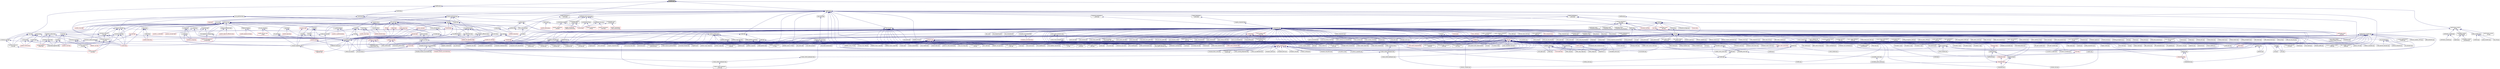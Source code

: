 digraph "dataflow.hpp"
{
  edge [fontname="Helvetica",fontsize="10",labelfontname="Helvetica",labelfontsize="10"];
  node [fontname="Helvetica",fontsize="10",shape=record];
  Node375 [label="dataflow.hpp",height=0.2,width=0.4,color="black", fillcolor="grey75", style="filled", fontcolor="black"];
  Node375 -> Node376 [dir="back",color="midnightblue",fontsize="10",style="solid",fontname="Helvetica"];
  Node376 [label="dataflow.hpp",height=0.2,width=0.4,color="black", fillcolor="white", style="filled",URL="$d6/dd8/dataflow_8hpp.html"];
  Node376 -> Node377 [dir="back",color="midnightblue",fontsize="10",style="solid",fontname="Helvetica"];
  Node377 [label="jacobi_hpx.cpp",height=0.2,width=0.4,color="black", fillcolor="white", style="filled",URL="$d8/d72/jacobi__hpx_8cpp.html"];
  Node376 -> Node378 [dir="back",color="midnightblue",fontsize="10",style="solid",fontname="Helvetica"];
  Node378 [label="interest_calculator.cpp",height=0.2,width=0.4,color="black", fillcolor="white", style="filled",URL="$d2/d86/interest__calculator_8cpp.html"];
  Node376 -> Node379 [dir="back",color="midnightblue",fontsize="10",style="solid",fontname="Helvetica"];
  Node379 [label="target_distribution\l_policy.hpp",height=0.2,width=0.4,color="black", fillcolor="white", style="filled",URL="$d4/d4a/compute_2host_2target__distribution__policy_8hpp.html"];
  Node379 -> Node380 [dir="back",color="midnightblue",fontsize="10",style="solid",fontname="Helvetica"];
  Node380 [label="host.hpp",height=0.2,width=0.4,color="black", fillcolor="white", style="filled",URL="$dd/d78/host_8hpp.html"];
  Node380 -> Node381 [dir="back",color="midnightblue",fontsize="10",style="solid",fontname="Helvetica"];
  Node381 [label="compute.hpp",height=0.2,width=0.4,color="red", fillcolor="white", style="filled",URL="$df/dd0/compute_8hpp.html"];
  Node381 -> Node382 [dir="back",color="midnightblue",fontsize="10",style="solid",fontname="Helvetica"];
  Node382 [label="cublas_matmul.cpp",height=0.2,width=0.4,color="black", fillcolor="white", style="filled",URL="$dd/d84/cublas__matmul_8cpp.html"];
  Node381 -> Node383 [dir="back",color="midnightblue",fontsize="10",style="solid",fontname="Helvetica"];
  Node383 [label="synchronize.cpp",height=0.2,width=0.4,color="black", fillcolor="white", style="filled",URL="$da/da2/synchronize_8cpp.html"];
  Node376 -> Node388 [dir="back",color="midnightblue",fontsize="10",style="solid",fontname="Helvetica"];
  Node388 [label="dataflow.hpp",height=0.2,width=0.4,color="black", fillcolor="white", style="filled",URL="$db/db6/include_2dataflow_8hpp.html"];
  Node388 -> Node389 [dir="back",color="midnightblue",fontsize="10",style="solid",fontname="Helvetica"];
  Node389 [label="lcos.hpp",height=0.2,width=0.4,color="black", fillcolor="white", style="filled",URL="$d5/deb/lcos_8hpp.html"];
  Node389 -> Node390 [dir="back",color="midnightblue",fontsize="10",style="solid",fontname="Helvetica"];
  Node390 [label="allgather_and_gate.cpp",height=0.2,width=0.4,color="black", fillcolor="white", style="filled",URL="$d1/d56/allgather__and__gate_8cpp.html"];
  Node389 -> Node391 [dir="back",color="midnightblue",fontsize="10",style="solid",fontname="Helvetica"];
  Node391 [label="apex_balance.cpp",height=0.2,width=0.4,color="black", fillcolor="white", style="filled",URL="$d4/d8e/apex__balance_8cpp.html"];
  Node389 -> Node392 [dir="back",color="midnightblue",fontsize="10",style="solid",fontname="Helvetica"];
  Node392 [label="apex_policy_engine\l_active_thread_count.cpp",height=0.2,width=0.4,color="black", fillcolor="white", style="filled",URL="$d5/d01/apex__policy__engine__active__thread__count_8cpp.html"];
  Node389 -> Node393 [dir="back",color="midnightblue",fontsize="10",style="solid",fontname="Helvetica"];
  Node393 [label="apex_policy_engine\l_events.cpp",height=0.2,width=0.4,color="black", fillcolor="white", style="filled",URL="$df/d0f/apex__policy__engine__events_8cpp.html"];
  Node389 -> Node394 [dir="back",color="midnightblue",fontsize="10",style="solid",fontname="Helvetica"];
  Node394 [label="apex_policy_engine\l_periodic.cpp",height=0.2,width=0.4,color="black", fillcolor="white", style="filled",URL="$d5/d7b/apex__policy__engine__periodic_8cpp.html"];
  Node389 -> Node395 [dir="back",color="midnightblue",fontsize="10",style="solid",fontname="Helvetica"];
  Node395 [label="heartbeat.cpp",height=0.2,width=0.4,color="black", fillcolor="white", style="filled",URL="$d8/d98/heartbeat_8cpp.html"];
  Node389 -> Node396 [dir="back",color="midnightblue",fontsize="10",style="solid",fontname="Helvetica"];
  Node396 [label="hello_world_component.hpp",height=0.2,width=0.4,color="red", fillcolor="white", style="filled",URL="$df/df0/hello__world__component_8hpp.html"];
  Node389 -> Node399 [dir="back",color="midnightblue",fontsize="10",style="solid",fontname="Helvetica"];
  Node399 [label="row.hpp",height=0.2,width=0.4,color="red", fillcolor="white", style="filled",URL="$dc/d69/row_8hpp.html"];
  Node399 -> Node406 [dir="back",color="midnightblue",fontsize="10",style="solid",fontname="Helvetica"];
  Node406 [label="stencil_iterator.hpp",height=0.2,width=0.4,color="black", fillcolor="white", style="filled",URL="$dc/d5c/server_2stencil__iterator_8hpp.html"];
  Node406 -> Node402 [dir="back",color="midnightblue",fontsize="10",style="solid",fontname="Helvetica"];
  Node402 [label="solver.hpp",height=0.2,width=0.4,color="red", fillcolor="white", style="filled",URL="$db/d9a/server_2solver_8hpp.html"];
  Node402 -> Node404 [dir="back",color="midnightblue",fontsize="10",style="solid",fontname="Helvetica"];
  Node404 [label="solver.cpp",height=0.2,width=0.4,color="black", fillcolor="white", style="filled",URL="$d6/d94/solver_8cpp.html"];
  Node406 -> Node407 [dir="back",color="midnightblue",fontsize="10",style="solid",fontname="Helvetica"];
  Node407 [label="stencil_iterator.cpp",height=0.2,width=0.4,color="black", fillcolor="white", style="filled",URL="$d6/de1/server_2stencil__iterator_8cpp.html"];
  Node406 -> Node408 [dir="back",color="midnightblue",fontsize="10",style="solid",fontname="Helvetica"];
  Node408 [label="stencil_iterator.cpp",height=0.2,width=0.4,color="black", fillcolor="white", style="filled",URL="$d7/d71/stencil__iterator_8cpp.html"];
  Node399 -> Node405 [dir="back",color="midnightblue",fontsize="10",style="solid",fontname="Helvetica"];
  Node405 [label="grid.cpp",height=0.2,width=0.4,color="black", fillcolor="white", style="filled",URL="$d6/d1b/jacobi__component_2grid_8cpp.html"];
  Node389 -> Node409 [dir="back",color="midnightblue",fontsize="10",style="solid",fontname="Helvetica"];
  Node409 [label="stencil_iterator.hpp",height=0.2,width=0.4,color="black", fillcolor="white", style="filled",URL="$d4/dc8/stencil__iterator_8hpp.html"];
  Node409 -> Node402 [dir="back",color="midnightblue",fontsize="10",style="solid",fontname="Helvetica"];
  Node409 -> Node406 [dir="back",color="midnightblue",fontsize="10",style="solid",fontname="Helvetica"];
  Node409 -> Node408 [dir="back",color="midnightblue",fontsize="10",style="solid",fontname="Helvetica"];
  Node389 -> Node406 [dir="back",color="midnightblue",fontsize="10",style="solid",fontname="Helvetica"];
  Node389 -> Node377 [dir="back",color="midnightblue",fontsize="10",style="solid",fontname="Helvetica"];
  Node389 -> Node410 [dir="back",color="midnightblue",fontsize="10",style="solid",fontname="Helvetica"];
  Node410 [label="jacobi_nonuniform_hpx.cpp",height=0.2,width=0.4,color="black", fillcolor="white", style="filled",URL="$de/d56/jacobi__nonuniform__hpx_8cpp.html"];
  Node389 -> Node411 [dir="back",color="midnightblue",fontsize="10",style="solid",fontname="Helvetica"];
  Node411 [label="enumerate_threads.cpp",height=0.2,width=0.4,color="black", fillcolor="white", style="filled",URL="$d3/dd4/enumerate__threads_8cpp.html"];
  Node389 -> Node412 [dir="back",color="midnightblue",fontsize="10",style="solid",fontname="Helvetica"];
  Node412 [label="fibonacci_await.cpp",height=0.2,width=0.4,color="black", fillcolor="white", style="filled",URL="$dc/d1c/fibonacci__await_8cpp.html"];
  Node389 -> Node413 [dir="back",color="midnightblue",fontsize="10",style="solid",fontname="Helvetica"];
  Node413 [label="fibonacci_dataflow.cpp",height=0.2,width=0.4,color="black", fillcolor="white", style="filled",URL="$df/d3d/fibonacci__dataflow_8cpp.html"];
  Node389 -> Node414 [dir="back",color="midnightblue",fontsize="10",style="solid",fontname="Helvetica"];
  Node414 [label="fibonacci_futures.cpp",height=0.2,width=0.4,color="black", fillcolor="white", style="filled",URL="$d6/de3/fibonacci__futures_8cpp.html"];
  Node389 -> Node415 [dir="back",color="midnightblue",fontsize="10",style="solid",fontname="Helvetica"];
  Node415 [label="fibonacci_futures_distributed.cpp",height=0.2,width=0.4,color="black", fillcolor="white", style="filled",URL="$d1/dc9/fibonacci__futures__distributed_8cpp.html"];
  Node389 -> Node416 [dir="back",color="midnightblue",fontsize="10",style="solid",fontname="Helvetica"];
  Node416 [label="fractals.cpp",height=0.2,width=0.4,color="black", fillcolor="white", style="filled",URL="$d8/d58/fractals_8cpp.html"];
  Node389 -> Node417 [dir="back",color="midnightblue",fontsize="10",style="solid",fontname="Helvetica"];
  Node417 [label="fractals_executor.cpp",height=0.2,width=0.4,color="black", fillcolor="white", style="filled",URL="$d9/da9/fractals__executor_8cpp.html"];
  Node389 -> Node418 [dir="back",color="midnightblue",fontsize="10",style="solid",fontname="Helvetica"];
  Node418 [label="fractals_struct.cpp",height=0.2,width=0.4,color="black", fillcolor="white", style="filled",URL="$d8/d2f/fractals__struct_8cpp.html"];
  Node389 -> Node419 [dir="back",color="midnightblue",fontsize="10",style="solid",fontname="Helvetica"];
  Node419 [label="hello_world.cpp",height=0.2,width=0.4,color="black", fillcolor="white", style="filled",URL="$d0/d67/hello__world_8cpp.html"];
  Node389 -> Node420 [dir="back",color="midnightblue",fontsize="10",style="solid",fontname="Helvetica"];
  Node420 [label="latch_local.cpp",height=0.2,width=0.4,color="black", fillcolor="white", style="filled",URL="$dd/dd3/latch__local_8cpp.html"];
  Node389 -> Node421 [dir="back",color="midnightblue",fontsize="10",style="solid",fontname="Helvetica"];
  Node421 [label="latch_remote.cpp",height=0.2,width=0.4,color="black", fillcolor="white", style="filled",URL="$df/d59/latch__remote_8cpp.html"];
  Node389 -> Node422 [dir="back",color="midnightblue",fontsize="10",style="solid",fontname="Helvetica"];
  Node422 [label="local_channel.cpp",height=0.2,width=0.4,color="black", fillcolor="white", style="filled",URL="$d0/d3e/local__channel_8cpp.html"];
  Node389 -> Node423 [dir="back",color="midnightblue",fontsize="10",style="solid",fontname="Helvetica"];
  Node423 [label="pingpong.cpp",height=0.2,width=0.4,color="black", fillcolor="white", style="filled",URL="$dd/d4d/pingpong_8cpp.html"];
  Node389 -> Node424 [dir="back",color="midnightblue",fontsize="10",style="solid",fontname="Helvetica"];
  Node424 [label="shared_mutex.cpp",height=0.2,width=0.4,color="black", fillcolor="white", style="filled",URL="$da/d0b/shared__mutex_8cpp.html"];
  Node389 -> Node425 [dir="back",color="midnightblue",fontsize="10",style="solid",fontname="Helvetica"];
  Node425 [label="wait_composition.cpp",height=0.2,width=0.4,color="black", fillcolor="white", style="filled",URL="$d6/d13/wait__composition_8cpp.html"];
  Node389 -> Node426 [dir="back",color="midnightblue",fontsize="10",style="solid",fontname="Helvetica"];
  Node426 [label="sheneos_compare.cpp",height=0.2,width=0.4,color="black", fillcolor="white", style="filled",URL="$dc/d11/sheneos__compare_8cpp.html"];
  Node389 -> Node427 [dir="back",color="midnightblue",fontsize="10",style="solid",fontname="Helvetica"];
  Node427 [label="spell_check_file.cpp",height=0.2,width=0.4,color="black", fillcolor="white", style="filled",URL="$df/df7/spell__check__file_8cpp.html"];
  Node389 -> Node428 [dir="back",color="midnightblue",fontsize="10",style="solid",fontname="Helvetica"];
  Node428 [label="spell_check_simple.cpp",height=0.2,width=0.4,color="black", fillcolor="white", style="filled",URL="$dd/d54/spell__check__simple_8cpp.html"];
  Node389 -> Node429 [dir="back",color="midnightblue",fontsize="10",style="solid",fontname="Helvetica"];
  Node429 [label="simple_central_tuplespace\l_client.cpp",height=0.2,width=0.4,color="black", fillcolor="white", style="filled",URL="$d1/d7b/simple__central__tuplespace__client_8cpp.html"];
  Node389 -> Node430 [dir="back",color="midnightblue",fontsize="10",style="solid",fontname="Helvetica"];
  Node430 [label="hpx.hpp",height=0.2,width=0.4,color="red", fillcolor="white", style="filled",URL="$d0/daa/hpx_8hpp.html"];
  Node430 -> Node431 [dir="back",color="midnightblue",fontsize="10",style="solid",fontname="Helvetica"];
  Node431 [label="1d_stencil_1.cpp",height=0.2,width=0.4,color="black", fillcolor="white", style="filled",URL="$d2/db1/1d__stencil__1_8cpp.html"];
  Node430 -> Node432 [dir="back",color="midnightblue",fontsize="10",style="solid",fontname="Helvetica"];
  Node432 [label="1d_stencil_2.cpp",height=0.2,width=0.4,color="black", fillcolor="white", style="filled",URL="$d3/dd1/1d__stencil__2_8cpp.html"];
  Node430 -> Node433 [dir="back",color="midnightblue",fontsize="10",style="solid",fontname="Helvetica"];
  Node433 [label="1d_stencil_3.cpp",height=0.2,width=0.4,color="black", fillcolor="white", style="filled",URL="$db/d19/1d__stencil__3_8cpp.html"];
  Node430 -> Node434 [dir="back",color="midnightblue",fontsize="10",style="solid",fontname="Helvetica"];
  Node434 [label="1d_stencil_4.cpp",height=0.2,width=0.4,color="black", fillcolor="white", style="filled",URL="$d1/d7d/1d__stencil__4_8cpp.html"];
  Node430 -> Node435 [dir="back",color="midnightblue",fontsize="10",style="solid",fontname="Helvetica"];
  Node435 [label="1d_stencil_4_parallel.cpp",height=0.2,width=0.4,color="black", fillcolor="white", style="filled",URL="$d6/d05/1d__stencil__4__parallel_8cpp.html"];
  Node430 -> Node436 [dir="back",color="midnightblue",fontsize="10",style="solid",fontname="Helvetica"];
  Node436 [label="1d_stencil_4_repart.cpp",height=0.2,width=0.4,color="black", fillcolor="white", style="filled",URL="$d0/d6b/1d__stencil__4__repart_8cpp.html"];
  Node430 -> Node437 [dir="back",color="midnightblue",fontsize="10",style="solid",fontname="Helvetica"];
  Node437 [label="1d_stencil_4_throttle.cpp",height=0.2,width=0.4,color="black", fillcolor="white", style="filled",URL="$d6/de5/1d__stencil__4__throttle_8cpp.html"];
  Node430 -> Node438 [dir="back",color="midnightblue",fontsize="10",style="solid",fontname="Helvetica"];
  Node438 [label="1d_stencil_5.cpp",height=0.2,width=0.4,color="black", fillcolor="white", style="filled",URL="$d7/d2a/1d__stencil__5_8cpp.html"];
  Node430 -> Node439 [dir="back",color="midnightblue",fontsize="10",style="solid",fontname="Helvetica"];
  Node439 [label="1d_stencil_6.cpp",height=0.2,width=0.4,color="black", fillcolor="white", style="filled",URL="$db/de7/1d__stencil__6_8cpp.html"];
  Node430 -> Node440 [dir="back",color="midnightblue",fontsize="10",style="solid",fontname="Helvetica"];
  Node440 [label="1d_stencil_7.cpp",height=0.2,width=0.4,color="black", fillcolor="white", style="filled",URL="$d4/d5a/1d__stencil__7_8cpp.html"];
  Node430 -> Node441 [dir="back",color="midnightblue",fontsize="10",style="solid",fontname="Helvetica"];
  Node441 [label="1d_stencil_8.cpp",height=0.2,width=0.4,color="black", fillcolor="white", style="filled",URL="$df/de0/1d__stencil__8_8cpp.html"];
  Node430 -> Node442 [dir="back",color="midnightblue",fontsize="10",style="solid",fontname="Helvetica"];
  Node442 [label="accumulator.cpp",height=0.2,width=0.4,color="black", fillcolor="white", style="filled",URL="$d1/d81/accumulator_8cpp.html"];
  Node430 -> Node443 [dir="back",color="midnightblue",fontsize="10",style="solid",fontname="Helvetica"];
  Node443 [label="accumulator.hpp",height=0.2,width=0.4,color="black", fillcolor="white", style="filled",URL="$d4/d9d/server_2accumulator_8hpp.html"];
  Node443 -> Node442 [dir="back",color="midnightblue",fontsize="10",style="solid",fontname="Helvetica"];
  Node443 -> Node444 [dir="back",color="midnightblue",fontsize="10",style="solid",fontname="Helvetica"];
  Node444 [label="accumulator.hpp",height=0.2,width=0.4,color="red", fillcolor="white", style="filled",URL="$d8/d5e/accumulator_8hpp.html"];
  Node430 -> Node446 [dir="back",color="midnightblue",fontsize="10",style="solid",fontname="Helvetica"];
  Node446 [label="template_function_accumulator.hpp",height=0.2,width=0.4,color="black", fillcolor="white", style="filled",URL="$d7/da6/server_2template__function__accumulator_8hpp.html"];
  Node446 -> Node447 [dir="back",color="midnightblue",fontsize="10",style="solid",fontname="Helvetica"];
  Node447 [label="template_function_accumulator.cpp",height=0.2,width=0.4,color="black", fillcolor="white", style="filled",URL="$d5/d02/template__function__accumulator_8cpp.html"];
  Node446 -> Node448 [dir="back",color="midnightblue",fontsize="10",style="solid",fontname="Helvetica"];
  Node448 [label="template_function_accumulator.hpp",height=0.2,width=0.4,color="red", fillcolor="white", style="filled",URL="$d3/de9/template__function__accumulator_8hpp.html"];
  Node430 -> Node450 [dir="back",color="midnightblue",fontsize="10",style="solid",fontname="Helvetica"];
  Node450 [label="template_accumulator.cpp",height=0.2,width=0.4,color="black", fillcolor="white", style="filled",URL="$d0/d4a/template__accumulator_8cpp.html"];
  Node430 -> Node447 [dir="back",color="midnightblue",fontsize="10",style="solid",fontname="Helvetica"];
  Node430 -> Node448 [dir="back",color="midnightblue",fontsize="10",style="solid",fontname="Helvetica"];
  Node430 -> Node451 [dir="back",color="midnightblue",fontsize="10",style="solid",fontname="Helvetica"];
  Node451 [label="allgather_module.cpp",height=0.2,width=0.4,color="black", fillcolor="white", style="filled",URL="$df/de4/allgather__module_8cpp.html"];
  Node430 -> Node452 [dir="back",color="midnightblue",fontsize="10",style="solid",fontname="Helvetica"];
  Node452 [label="allgather.cpp",height=0.2,width=0.4,color="black", fillcolor="white", style="filled",URL="$d7/d06/allgather_8cpp.html"];
  Node430 -> Node390 [dir="back",color="midnightblue",fontsize="10",style="solid",fontname="Helvetica"];
  Node430 -> Node453 [dir="back",color="midnightblue",fontsize="10",style="solid",fontname="Helvetica"];
  Node453 [label="ag_client.cpp",height=0.2,width=0.4,color="black", fillcolor="white", style="filled",URL="$d4/d5d/ag__client_8cpp.html"];
  Node430 -> Node454 [dir="back",color="midnightblue",fontsize="10",style="solid",fontname="Helvetica"];
  Node454 [label="hpx_thread_phase.cpp",height=0.2,width=0.4,color="black", fillcolor="white", style="filled",URL="$d5/dca/hpx__thread__phase_8cpp.html"];
  Node430 -> Node455 [dir="back",color="midnightblue",fontsize="10",style="solid",fontname="Helvetica"];
  Node455 [label="os_thread_num.cpp",height=0.2,width=0.4,color="black", fillcolor="white", style="filled",URL="$d2/dfb/os__thread__num_8cpp.html"];
  Node430 -> Node456 [dir="back",color="midnightblue",fontsize="10",style="solid",fontname="Helvetica"];
  Node456 [label="cancelable_action.cpp",height=0.2,width=0.4,color="black", fillcolor="white", style="filled",URL="$d5/d0c/cancelable__action_8cpp.html"];
  Node430 -> Node457 [dir="back",color="midnightblue",fontsize="10",style="solid",fontname="Helvetica"];
  Node457 [label="cancelable_action.hpp",height=0.2,width=0.4,color="black", fillcolor="white", style="filled",URL="$d5/d4d/server_2cancelable__action_8hpp.html"];
  Node457 -> Node456 [dir="back",color="midnightblue",fontsize="10",style="solid",fontname="Helvetica"];
  Node457 -> Node458 [dir="back",color="midnightblue",fontsize="10",style="solid",fontname="Helvetica"];
  Node458 [label="cancelable_action.hpp",height=0.2,width=0.4,color="black", fillcolor="white", style="filled",URL="$d0/da3/stubs_2cancelable__action_8hpp.html"];
  Node458 -> Node459 [dir="back",color="midnightblue",fontsize="10",style="solid",fontname="Helvetica"];
  Node459 [label="cancelable_action.hpp",height=0.2,width=0.4,color="black", fillcolor="white", style="filled",URL="$d6/d28/cancelable__action_8hpp.html"];
  Node459 -> Node460 [dir="back",color="midnightblue",fontsize="10",style="solid",fontname="Helvetica"];
  Node460 [label="cancelable_action_client.cpp",height=0.2,width=0.4,color="black", fillcolor="white", style="filled",URL="$d1/db8/cancelable__action__client_8cpp.html"];
  Node430 -> Node458 [dir="back",color="midnightblue",fontsize="10",style="solid",fontname="Helvetica"];
  Node430 -> Node460 [dir="back",color="midnightblue",fontsize="10",style="solid",fontname="Helvetica"];
  Node430 -> Node382 [dir="back",color="midnightblue",fontsize="10",style="solid",fontname="Helvetica"];
  Node430 -> Node461 [dir="back",color="midnightblue",fontsize="10",style="solid",fontname="Helvetica"];
  Node461 [label="win_perf_counters.cpp",height=0.2,width=0.4,color="black", fillcolor="white", style="filled",URL="$d8/d11/win__perf__counters_8cpp.html"];
  Node430 -> Node462 [dir="back",color="midnightblue",fontsize="10",style="solid",fontname="Helvetica"];
  Node462 [label="win_perf_counters.hpp",height=0.2,width=0.4,color="black", fillcolor="white", style="filled",URL="$d5/da7/win__perf__counters_8hpp.html"];
  Node430 -> Node396 [dir="back",color="midnightblue",fontsize="10",style="solid",fontname="Helvetica"];
  Node430 -> Node463 [dir="back",color="midnightblue",fontsize="10",style="solid",fontname="Helvetica"];
  Node463 [label="interpolate1d.cpp",height=0.2,width=0.4,color="black", fillcolor="white", style="filled",URL="$d0/d05/interpolate1d_8cpp.html"];
  Node430 -> Node464 [dir="back",color="midnightblue",fontsize="10",style="solid",fontname="Helvetica"];
  Node464 [label="partition.hpp",height=0.2,width=0.4,color="black", fillcolor="white", style="filled",URL="$d0/d7a/examples_2interpolate1d_2interpolate1d_2partition_8hpp.html"];
  Node464 -> Node463 [dir="back",color="midnightblue",fontsize="10",style="solid",fontname="Helvetica"];
  Node464 -> Node465 [dir="back",color="midnightblue",fontsize="10",style="solid",fontname="Helvetica"];
  Node465 [label="interpolate1d.hpp",height=0.2,width=0.4,color="red", fillcolor="white", style="filled",URL="$d4/dc7/interpolate1d_8hpp.html"];
  Node465 -> Node463 [dir="back",color="midnightblue",fontsize="10",style="solid",fontname="Helvetica"];
  Node430 -> Node467 [dir="back",color="midnightblue",fontsize="10",style="solid",fontname="Helvetica"];
  Node467 [label="partition.hpp",height=0.2,width=0.4,color="black", fillcolor="white", style="filled",URL="$d0/dff/examples_2interpolate1d_2interpolate1d_2server_2partition_8hpp.html"];
  Node467 -> Node464 [dir="back",color="midnightblue",fontsize="10",style="solid",fontname="Helvetica"];
  Node467 -> Node468 [dir="back",color="midnightblue",fontsize="10",style="solid",fontname="Helvetica"];
  Node468 [label="partition.cpp",height=0.2,width=0.4,color="black", fillcolor="white", style="filled",URL="$d0/d4f/examples_2interpolate1d_2interpolate1d_2server_2partition_8cpp.html"];
  Node430 -> Node465 [dir="back",color="midnightblue",fontsize="10",style="solid",fontname="Helvetica"];
  Node430 -> Node469 [dir="back",color="midnightblue",fontsize="10",style="solid",fontname="Helvetica"];
  Node469 [label="read_values.cpp",height=0.2,width=0.4,color="black", fillcolor="white", style="filled",URL="$d0/d8c/interpolate1d_2interpolate1d_2read__values_8cpp.html"];
  Node430 -> Node468 [dir="back",color="midnightblue",fontsize="10",style="solid",fontname="Helvetica"];
  Node430 -> Node401 [dir="back",color="midnightblue",fontsize="10",style="solid",fontname="Helvetica"];
  Node401 [label="jacobi.cpp",height=0.2,width=0.4,color="black", fillcolor="white", style="filled",URL="$d2/d27/jacobi_8cpp.html"];
  Node430 -> Node405 [dir="back",color="midnightblue",fontsize="10",style="solid",fontname="Helvetica"];
  Node430 -> Node470 [dir="back",color="midnightblue",fontsize="10",style="solid",fontname="Helvetica"];
  Node470 [label="row.cpp",height=0.2,width=0.4,color="black", fillcolor="white", style="filled",URL="$d3/d86/server_2row_8cpp.html"];
  Node430 -> Node404 [dir="back",color="midnightblue",fontsize="10",style="solid",fontname="Helvetica"];
  Node430 -> Node407 [dir="back",color="midnightblue",fontsize="10",style="solid",fontname="Helvetica"];
  Node430 -> Node408 [dir="back",color="midnightblue",fontsize="10",style="solid",fontname="Helvetica"];
  Node430 -> Node471 [dir="back",color="midnightblue",fontsize="10",style="solid",fontname="Helvetica"];
  Node471 [label="jacobi.cpp",height=0.2,width=0.4,color="black", fillcolor="white", style="filled",URL="$d3/d44/smp_2jacobi_8cpp.html"];
  Node430 -> Node377 [dir="back",color="midnightblue",fontsize="10",style="solid",fontname="Helvetica"];
  Node430 -> Node472 [dir="back",color="midnightblue",fontsize="10",style="solid",fontname="Helvetica"];
  Node472 [label="jacobi_nonuniform.cpp",height=0.2,width=0.4,color="black", fillcolor="white", style="filled",URL="$dd/ddc/jacobi__nonuniform_8cpp.html"];
  Node430 -> Node410 [dir="back",color="midnightblue",fontsize="10",style="solid",fontname="Helvetica"];
  Node430 -> Node473 [dir="back",color="midnightblue",fontsize="10",style="solid",fontname="Helvetica"];
  Node473 [label="nqueen.cpp",height=0.2,width=0.4,color="black", fillcolor="white", style="filled",URL="$db/dca/nqueen_8cpp.html"];
  Node430 -> Node474 [dir="back",color="midnightblue",fontsize="10",style="solid",fontname="Helvetica"];
  Node474 [label="nqueen.hpp",height=0.2,width=0.4,color="red", fillcolor="white", style="filled",URL="$de/d58/server_2nqueen_8hpp.html"];
  Node474 -> Node473 [dir="back",color="midnightblue",fontsize="10",style="solid",fontname="Helvetica"];
  Node430 -> Node477 [dir="back",color="midnightblue",fontsize="10",style="solid",fontname="Helvetica"];
  Node477 [label="nqueen_client.cpp",height=0.2,width=0.4,color="black", fillcolor="white", style="filled",URL="$d3/d5e/nqueen__client_8cpp.html"];
  Node430 -> Node478 [dir="back",color="midnightblue",fontsize="10",style="solid",fontname="Helvetica"];
  Node478 [label="sine.cpp",height=0.2,width=0.4,color="black", fillcolor="white", style="filled",URL="$d3/d0d/server_2sine_8cpp.html"];
  Node430 -> Node479 [dir="back",color="midnightblue",fontsize="10",style="solid",fontname="Helvetica"];
  Node479 [label="sine.hpp",height=0.2,width=0.4,color="black", fillcolor="white", style="filled",URL="$d8/dac/sine_8hpp.html"];
  Node479 -> Node478 [dir="back",color="midnightblue",fontsize="10",style="solid",fontname="Helvetica"];
  Node479 -> Node480 [dir="back",color="midnightblue",fontsize="10",style="solid",fontname="Helvetica"];
  Node480 [label="sine.cpp",height=0.2,width=0.4,color="black", fillcolor="white", style="filled",URL="$d5/dd8/sine_8cpp.html"];
  Node430 -> Node480 [dir="back",color="midnightblue",fontsize="10",style="solid",fontname="Helvetica"];
  Node430 -> Node481 [dir="back",color="midnightblue",fontsize="10",style="solid",fontname="Helvetica"];
  Node481 [label="sine_client.cpp",height=0.2,width=0.4,color="black", fillcolor="white", style="filled",URL="$db/d62/sine__client_8cpp.html"];
  Node430 -> Node482 [dir="back",color="midnightblue",fontsize="10",style="solid",fontname="Helvetica"];
  Node482 [label="qt.cpp",height=0.2,width=0.4,color="black", fillcolor="white", style="filled",URL="$df/d90/qt_8cpp.html"];
  Node430 -> Node483 [dir="back",color="midnightblue",fontsize="10",style="solid",fontname="Helvetica"];
  Node483 [label="queue_client.cpp",height=0.2,width=0.4,color="black", fillcolor="white", style="filled",URL="$d7/d96/queue__client_8cpp.html"];
  Node430 -> Node484 [dir="back",color="midnightblue",fontsize="10",style="solid",fontname="Helvetica"];
  Node484 [label="customize_async.cpp",height=0.2,width=0.4,color="black", fillcolor="white", style="filled",URL="$d0/d82/customize__async_8cpp.html"];
  Node430 -> Node485 [dir="back",color="midnightblue",fontsize="10",style="solid",fontname="Helvetica"];
  Node485 [label="data_actions.cpp",height=0.2,width=0.4,color="black", fillcolor="white", style="filled",URL="$dc/d68/data__actions_8cpp.html"];
  Node430 -> Node486 [dir="back",color="midnightblue",fontsize="10",style="solid",fontname="Helvetica"];
  Node486 [label="error_handling.cpp",height=0.2,width=0.4,color="black", fillcolor="white", style="filled",URL="$d9/d96/error__handling_8cpp.html"];
  Node430 -> Node487 [dir="back",color="midnightblue",fontsize="10",style="solid",fontname="Helvetica"];
  Node487 [label="event_synchronization.cpp",height=0.2,width=0.4,color="black", fillcolor="white", style="filled",URL="$d0/d35/event__synchronization_8cpp.html"];
  Node430 -> Node488 [dir="back",color="midnightblue",fontsize="10",style="solid",fontname="Helvetica"];
  Node488 [label="factorial.cpp",height=0.2,width=0.4,color="black", fillcolor="white", style="filled",URL="$d9/d00/factorial_8cpp.html"];
  Node430 -> Node489 [dir="back",color="midnightblue",fontsize="10",style="solid",fontname="Helvetica"];
  Node489 [label="file_serialization.cpp",height=0.2,width=0.4,color="black", fillcolor="white", style="filled",URL="$de/d58/file__serialization_8cpp.html"];
  Node430 -> Node490 [dir="back",color="midnightblue",fontsize="10",style="solid",fontname="Helvetica"];
  Node490 [label="init_globally.cpp",height=0.2,width=0.4,color="black", fillcolor="white", style="filled",URL="$d6/dad/init__globally_8cpp.html"];
  Node430 -> Node378 [dir="back",color="midnightblue",fontsize="10",style="solid",fontname="Helvetica"];
  Node430 -> Node491 [dir="back",color="midnightblue",fontsize="10",style="solid",fontname="Helvetica"];
  Node491 [label="non_atomic_rma.cpp",height=0.2,width=0.4,color="black", fillcolor="white", style="filled",URL="$d7/d8b/non__atomic__rma_8cpp.html"];
  Node430 -> Node492 [dir="back",color="midnightblue",fontsize="10",style="solid",fontname="Helvetica"];
  Node492 [label="partitioned_vector\l_spmd_foreach.cpp",height=0.2,width=0.4,color="black", fillcolor="white", style="filled",URL="$db/d7c/partitioned__vector__spmd__foreach_8cpp.html"];
  Node430 -> Node493 [dir="back",color="midnightblue",fontsize="10",style="solid",fontname="Helvetica"];
  Node493 [label="pipeline1.cpp",height=0.2,width=0.4,color="black", fillcolor="white", style="filled",URL="$d5/d77/pipeline1_8cpp.html"];
  Node430 -> Node494 [dir="back",color="midnightblue",fontsize="10",style="solid",fontname="Helvetica"];
  Node494 [label="quicksort.cpp",height=0.2,width=0.4,color="black", fillcolor="white", style="filled",URL="$d3/d1e/quicksort_8cpp.html"];
  Node430 -> Node495 [dir="back",color="midnightblue",fontsize="10",style="solid",fontname="Helvetica"];
  Node495 [label="receive_buffer.cpp",height=0.2,width=0.4,color="black", fillcolor="white", style="filled",URL="$d7/d10/receive__buffer_8cpp.html"];
  Node430 -> Node496 [dir="back",color="midnightblue",fontsize="10",style="solid",fontname="Helvetica"];
  Node496 [label="safe_object.cpp",height=0.2,width=0.4,color="black", fillcolor="white", style="filled",URL="$dd/d52/safe__object_8cpp.html"];
  Node430 -> Node497 [dir="back",color="midnightblue",fontsize="10",style="solid",fontname="Helvetica"];
  Node497 [label="sort_by_key_demo.cpp",height=0.2,width=0.4,color="black", fillcolor="white", style="filled",URL="$da/d20/sort__by__key__demo_8cpp.html"];
  Node430 -> Node498 [dir="back",color="midnightblue",fontsize="10",style="solid",fontname="Helvetica"];
  Node498 [label="timed_wake.cpp",height=0.2,width=0.4,color="black", fillcolor="white", style="filled",URL="$d8/df9/timed__wake_8cpp.html"];
  Node430 -> Node499 [dir="back",color="midnightblue",fontsize="10",style="solid",fontname="Helvetica"];
  Node499 [label="vector_counting_dotproduct.cpp",height=0.2,width=0.4,color="black", fillcolor="white", style="filled",URL="$df/de9/vector__counting__dotproduct_8cpp.html"];
  Node430 -> Node500 [dir="back",color="midnightblue",fontsize="10",style="solid",fontname="Helvetica"];
  Node500 [label="vector_zip_dotproduct.cpp",height=0.2,width=0.4,color="black", fillcolor="white", style="filled",URL="$dc/d18/vector__zip__dotproduct_8cpp.html"];
  Node430 -> Node501 [dir="back",color="midnightblue",fontsize="10",style="solid",fontname="Helvetica"];
  Node501 [label="zerocopy_rdma.cpp",height=0.2,width=0.4,color="black", fillcolor="white", style="filled",URL="$d1/dad/zerocopy__rdma_8cpp.html"];
  Node430 -> Node502 [dir="back",color="midnightblue",fontsize="10",style="solid",fontname="Helvetica"];
  Node502 [label="random_mem_access.cpp",height=0.2,width=0.4,color="black", fillcolor="white", style="filled",URL="$d1/d51/random__mem__access_8cpp.html"];
  Node430 -> Node503 [dir="back",color="midnightblue",fontsize="10",style="solid",fontname="Helvetica"];
  Node503 [label="random_mem_access.hpp",height=0.2,width=0.4,color="red", fillcolor="white", style="filled",URL="$d0/d19/server_2random__mem__access_8hpp.html"];
  Node503 -> Node502 [dir="back",color="midnightblue",fontsize="10",style="solid",fontname="Helvetica"];
  Node430 -> Node506 [dir="back",color="midnightblue",fontsize="10",style="solid",fontname="Helvetica"];
  Node506 [label="random_mem_access_client.cpp",height=0.2,width=0.4,color="black", fillcolor="white", style="filled",URL="$df/d1b/random__mem__access__client_8cpp.html"];
  Node430 -> Node507 [dir="back",color="midnightblue",fontsize="10",style="solid",fontname="Helvetica"];
  Node507 [label="oversubscribing_resource\l_partitioner.cpp",height=0.2,width=0.4,color="black", fillcolor="white", style="filled",URL="$dd/dee/oversubscribing__resource__partitioner_8cpp.html"];
  Node430 -> Node508 [dir="back",color="midnightblue",fontsize="10",style="solid",fontname="Helvetica"];
  Node508 [label="simple_resource_partitioner.cpp",height=0.2,width=0.4,color="black", fillcolor="white", style="filled",URL="$d5/df9/simple__resource__partitioner_8cpp.html"];
  Node430 -> Node509 [dir="back",color="midnightblue",fontsize="10",style="solid",fontname="Helvetica"];
  Node509 [label="dimension.hpp",height=0.2,width=0.4,color="red", fillcolor="white", style="filled",URL="$d6/d39/sheneos_2sheneos_2dimension_8hpp.html"];
  Node509 -> Node515 [dir="back",color="midnightblue",fontsize="10",style="solid",fontname="Helvetica"];
  Node515 [label="partition3d.hpp",height=0.2,width=0.4,color="black", fillcolor="white", style="filled",URL="$dd/dbf/server_2partition3d_8hpp.html"];
  Node515 -> Node516 [dir="back",color="midnightblue",fontsize="10",style="solid",fontname="Helvetica"];
  Node516 [label="partition3d.hpp",height=0.2,width=0.4,color="black", fillcolor="white", style="filled",URL="$d1/d50/partition3d_8hpp.html"];
  Node516 -> Node512 [dir="back",color="midnightblue",fontsize="10",style="solid",fontname="Helvetica"];
  Node512 [label="interpolator.cpp",height=0.2,width=0.4,color="black", fillcolor="white", style="filled",URL="$d5/d02/interpolator_8cpp.html"];
  Node516 -> Node517 [dir="back",color="midnightblue",fontsize="10",style="solid",fontname="Helvetica"];
  Node517 [label="interpolator.hpp",height=0.2,width=0.4,color="red", fillcolor="white", style="filled",URL="$dc/d3b/interpolator_8hpp.html"];
  Node517 -> Node512 [dir="back",color="midnightblue",fontsize="10",style="solid",fontname="Helvetica"];
  Node517 -> Node426 [dir="back",color="midnightblue",fontsize="10",style="solid",fontname="Helvetica"];
  Node517 -> Node519 [dir="back",color="midnightblue",fontsize="10",style="solid",fontname="Helvetica"];
  Node519 [label="sheneos_test.cpp",height=0.2,width=0.4,color="black", fillcolor="white", style="filled",URL="$d4/d6e/sheneos__test_8cpp.html"];
  Node515 -> Node514 [dir="back",color="midnightblue",fontsize="10",style="solid",fontname="Helvetica"];
  Node514 [label="partition3d.cpp",height=0.2,width=0.4,color="black", fillcolor="white", style="filled",URL="$de/d70/partition3d_8cpp.html"];
  Node430 -> Node512 [dir="back",color="midnightblue",fontsize="10",style="solid",fontname="Helvetica"];
  Node430 -> Node516 [dir="back",color="midnightblue",fontsize="10",style="solid",fontname="Helvetica"];
  Node430 -> Node515 [dir="back",color="midnightblue",fontsize="10",style="solid",fontname="Helvetica"];
  Node430 -> Node517 [dir="back",color="midnightblue",fontsize="10",style="solid",fontname="Helvetica"];
  Node430 -> Node520 [dir="back",color="midnightblue",fontsize="10",style="solid",fontname="Helvetica"];
  Node520 [label="configuration.hpp",height=0.2,width=0.4,color="red", fillcolor="white", style="filled",URL="$dc/d0a/configuration_8hpp.html"];
  Node520 -> Node517 [dir="back",color="midnightblue",fontsize="10",style="solid",fontname="Helvetica"];
  Node430 -> Node513 [dir="back",color="midnightblue",fontsize="10",style="solid",fontname="Helvetica"];
  Node513 [label="read_values.cpp",height=0.2,width=0.4,color="black", fillcolor="white", style="filled",URL="$d7/da4/sheneos_2sheneos_2read__values_8cpp.html"];
  Node430 -> Node514 [dir="back",color="midnightblue",fontsize="10",style="solid",fontname="Helvetica"];
  Node430 -> Node519 [dir="back",color="midnightblue",fontsize="10",style="solid",fontname="Helvetica"];
  Node430 -> Node522 [dir="back",color="midnightblue",fontsize="10",style="solid",fontname="Helvetica"];
  Node522 [label="startup_shutdown.cpp",height=0.2,width=0.4,color="black", fillcolor="white", style="filled",URL="$d3/dfc/server_2startup__shutdown_8cpp.html"];
  Node430 -> Node523 [dir="back",color="midnightblue",fontsize="10",style="solid",fontname="Helvetica"];
  Node523 [label="startup_shutdown.cpp",height=0.2,width=0.4,color="black", fillcolor="white", style="filled",URL="$d0/ddb/startup__shutdown_8cpp.html"];
  Node430 -> Node524 [dir="back",color="midnightblue",fontsize="10",style="solid",fontname="Helvetica"];
  Node524 [label="spin.cpp",height=0.2,width=0.4,color="black", fillcolor="white", style="filled",URL="$d7/df2/spin_8cpp.html"];
  Node430 -> Node525 [dir="back",color="midnightblue",fontsize="10",style="solid",fontname="Helvetica"];
  Node525 [label="throttle.cpp",height=0.2,width=0.4,color="black", fillcolor="white", style="filled",URL="$de/d56/server_2throttle_8cpp.html"];
  Node430 -> Node526 [dir="back",color="midnightblue",fontsize="10",style="solid",fontname="Helvetica"];
  Node526 [label="throttle.hpp",height=0.2,width=0.4,color="black", fillcolor="white", style="filled",URL="$db/dc9/server_2throttle_8hpp.html"];
  Node526 -> Node525 [dir="back",color="midnightblue",fontsize="10",style="solid",fontname="Helvetica"];
  Node526 -> Node527 [dir="back",color="midnightblue",fontsize="10",style="solid",fontname="Helvetica"];
  Node527 [label="throttle.hpp",height=0.2,width=0.4,color="black", fillcolor="white", style="filled",URL="$d5/dec/stubs_2throttle_8hpp.html"];
  Node527 -> Node528 [dir="back",color="midnightblue",fontsize="10",style="solid",fontname="Helvetica"];
  Node528 [label="throttle.hpp",height=0.2,width=0.4,color="black", fillcolor="white", style="filled",URL="$d2/d2e/throttle_8hpp.html"];
  Node528 -> Node529 [dir="back",color="midnightblue",fontsize="10",style="solid",fontname="Helvetica"];
  Node529 [label="throttle.cpp",height=0.2,width=0.4,color="black", fillcolor="white", style="filled",URL="$db/d02/throttle_8cpp.html"];
  Node528 -> Node530 [dir="back",color="midnightblue",fontsize="10",style="solid",fontname="Helvetica"];
  Node530 [label="throttle_client.cpp",height=0.2,width=0.4,color="black", fillcolor="white", style="filled",URL="$d0/db7/throttle__client_8cpp.html"];
  Node430 -> Node527 [dir="back",color="midnightblue",fontsize="10",style="solid",fontname="Helvetica"];
  Node430 -> Node529 [dir="back",color="midnightblue",fontsize="10",style="solid",fontname="Helvetica"];
  Node430 -> Node528 [dir="back",color="midnightblue",fontsize="10",style="solid",fontname="Helvetica"];
  Node430 -> Node531 [dir="back",color="midnightblue",fontsize="10",style="solid",fontname="Helvetica"];
  Node531 [label="transpose_await.cpp",height=0.2,width=0.4,color="black", fillcolor="white", style="filled",URL="$de/d68/transpose__await_8cpp.html"];
  Node430 -> Node532 [dir="back",color="midnightblue",fontsize="10",style="solid",fontname="Helvetica"];
  Node532 [label="transpose_block.cpp",height=0.2,width=0.4,color="black", fillcolor="white", style="filled",URL="$d0/de1/transpose__block_8cpp.html"];
  Node430 -> Node533 [dir="back",color="midnightblue",fontsize="10",style="solid",fontname="Helvetica"];
  Node533 [label="transpose_block_numa.cpp",height=0.2,width=0.4,color="black", fillcolor="white", style="filled",URL="$dd/d3b/transpose__block__numa_8cpp.html"];
  Node430 -> Node534 [dir="back",color="midnightblue",fontsize="10",style="solid",fontname="Helvetica"];
  Node534 [label="transpose_serial.cpp",height=0.2,width=0.4,color="black", fillcolor="white", style="filled",URL="$db/d74/transpose__serial_8cpp.html"];
  Node430 -> Node535 [dir="back",color="midnightblue",fontsize="10",style="solid",fontname="Helvetica"];
  Node535 [label="transpose_serial_block.cpp",height=0.2,width=0.4,color="black", fillcolor="white", style="filled",URL="$d8/daa/transpose__serial__block_8cpp.html"];
  Node430 -> Node536 [dir="back",color="midnightblue",fontsize="10",style="solid",fontname="Helvetica"];
  Node536 [label="transpose_serial_vector.cpp",height=0.2,width=0.4,color="black", fillcolor="white", style="filled",URL="$d4/d04/transpose__serial__vector_8cpp.html"];
  Node430 -> Node537 [dir="back",color="midnightblue",fontsize="10",style="solid",fontname="Helvetica"];
  Node537 [label="transpose_smp.cpp",height=0.2,width=0.4,color="black", fillcolor="white", style="filled",URL="$d2/d99/transpose__smp_8cpp.html"];
  Node430 -> Node538 [dir="back",color="midnightblue",fontsize="10",style="solid",fontname="Helvetica"];
  Node538 [label="transpose_smp_block.cpp",height=0.2,width=0.4,color="black", fillcolor="white", style="filled",URL="$da/d4d/transpose__smp__block_8cpp.html"];
  Node430 -> Node539 [dir="back",color="midnightblue",fontsize="10",style="solid",fontname="Helvetica"];
  Node539 [label="simple_central_tuplespace.hpp",height=0.2,width=0.4,color="black", fillcolor="white", style="filled",URL="$db/d69/server_2simple__central__tuplespace_8hpp.html"];
  Node539 -> Node540 [dir="back",color="midnightblue",fontsize="10",style="solid",fontname="Helvetica"];
  Node540 [label="simple_central_tuplespace.cpp",height=0.2,width=0.4,color="black", fillcolor="white", style="filled",URL="$d3/dec/simple__central__tuplespace_8cpp.html"];
  Node539 -> Node541 [dir="back",color="midnightblue",fontsize="10",style="solid",fontname="Helvetica"];
  Node541 [label="simple_central_tuplespace.hpp",height=0.2,width=0.4,color="black", fillcolor="white", style="filled",URL="$d0/d4b/stubs_2simple__central__tuplespace_8hpp.html"];
  Node541 -> Node542 [dir="back",color="midnightblue",fontsize="10",style="solid",fontname="Helvetica"];
  Node542 [label="simple_central_tuplespace.hpp",height=0.2,width=0.4,color="black", fillcolor="white", style="filled",URL="$d5/ddd/simple__central__tuplespace_8hpp.html"];
  Node542 -> Node429 [dir="back",color="midnightblue",fontsize="10",style="solid",fontname="Helvetica"];
  Node430 -> Node543 [dir="back",color="midnightblue",fontsize="10",style="solid",fontname="Helvetica"];
  Node543 [label="tuples_warehouse.hpp",height=0.2,width=0.4,color="black", fillcolor="white", style="filled",URL="$da/de6/tuples__warehouse_8hpp.html"];
  Node543 -> Node539 [dir="back",color="midnightblue",fontsize="10",style="solid",fontname="Helvetica"];
  Node430 -> Node540 [dir="back",color="midnightblue",fontsize="10",style="solid",fontname="Helvetica"];
  Node430 -> Node544 [dir="back",color="midnightblue",fontsize="10",style="solid",fontname="Helvetica"];
  Node544 [label="hpx_runtime.cpp",height=0.2,width=0.4,color="black", fillcolor="white", style="filled",URL="$d7/d1e/hpx__runtime_8cpp.html"];
  Node430 -> Node383 [dir="back",color="midnightblue",fontsize="10",style="solid",fontname="Helvetica"];
  Node430 -> Node545 [dir="back",color="midnightblue",fontsize="10",style="solid",fontname="Helvetica"];
  Node545 [label="agas_cache_timings.cpp",height=0.2,width=0.4,color="black", fillcolor="white", style="filled",URL="$dd/d37/agas__cache__timings_8cpp.html"];
  Node430 -> Node546 [dir="back",color="midnightblue",fontsize="10",style="solid",fontname="Helvetica"];
  Node546 [label="async_overheads.cpp",height=0.2,width=0.4,color="black", fillcolor="white", style="filled",URL="$de/da6/async__overheads_8cpp.html"];
  Node430 -> Node547 [dir="back",color="midnightblue",fontsize="10",style="solid",fontname="Helvetica"];
  Node547 [label="coroutines_call_overhead.cpp",height=0.2,width=0.4,color="black", fillcolor="white", style="filled",URL="$da/d1e/coroutines__call__overhead_8cpp.html"];
  Node430 -> Node548 [dir="back",color="midnightblue",fontsize="10",style="solid",fontname="Helvetica"];
  Node548 [label="foreach_scaling.cpp",height=0.2,width=0.4,color="black", fillcolor="white", style="filled",URL="$d4/d94/foreach__scaling_8cpp.html"];
  Node430 -> Node549 [dir="back",color="midnightblue",fontsize="10",style="solid",fontname="Helvetica"];
  Node549 [label="function_object_wrapper\l_overhead.cpp",height=0.2,width=0.4,color="black", fillcolor="white", style="filled",URL="$d5/d6f/function__object__wrapper__overhead_8cpp.html"];
  Node430 -> Node550 [dir="back",color="midnightblue",fontsize="10",style="solid",fontname="Helvetica"];
  Node550 [label="hpx_homogeneous_timed\l_task_spawn_executors.cpp",height=0.2,width=0.4,color="black", fillcolor="white", style="filled",URL="$d1/d3b/hpx__homogeneous__timed__task__spawn__executors_8cpp.html"];
  Node430 -> Node551 [dir="back",color="midnightblue",fontsize="10",style="solid",fontname="Helvetica"];
  Node551 [label="htts2_hpx.cpp",height=0.2,width=0.4,color="black", fillcolor="white", style="filled",URL="$d2/daf/htts2__hpx_8cpp.html"];
  Node430 -> Node552 [dir="back",color="midnightblue",fontsize="10",style="solid",fontname="Helvetica"];
  Node552 [label="partitioned_vector\l_foreach.cpp",height=0.2,width=0.4,color="black", fillcolor="white", style="filled",URL="$df/d5f/partitioned__vector__foreach_8cpp.html"];
  Node430 -> Node553 [dir="back",color="midnightblue",fontsize="10",style="solid",fontname="Helvetica"];
  Node553 [label="serialization_overhead.cpp",height=0.2,width=0.4,color="black", fillcolor="white", style="filled",URL="$d3/df8/serialization__overhead_8cpp.html"];
  Node430 -> Node554 [dir="back",color="midnightblue",fontsize="10",style="solid",fontname="Helvetica"];
  Node554 [label="sizeof.cpp",height=0.2,width=0.4,color="black", fillcolor="white", style="filled",URL="$d3/d0f/sizeof_8cpp.html"];
  Node430 -> Node564 [dir="back",color="midnightblue",fontsize="10",style="solid",fontname="Helvetica"];
  Node564 [label="osu_bcast.cpp",height=0.2,width=0.4,color="black", fillcolor="white", style="filled",URL="$d3/dca/osu__bcast_8cpp.html"];
  Node430 -> Node574 [dir="back",color="midnightblue",fontsize="10",style="solid",fontname="Helvetica"];
  Node574 [label="benchmark_partition.cpp",height=0.2,width=0.4,color="black", fillcolor="white", style="filled",URL="$d9/d88/benchmark__partition_8cpp.html"];
  Node430 -> Node575 [dir="back",color="midnightblue",fontsize="10",style="solid",fontname="Helvetica"];
  Node575 [label="benchmark_partition\l_copy.cpp",height=0.2,width=0.4,color="black", fillcolor="white", style="filled",URL="$d3/d0e/benchmark__partition__copy_8cpp.html"];
  Node430 -> Node577 [dir="back",color="midnightblue",fontsize="10",style="solid",fontname="Helvetica"];
  Node577 [label="action_move_semantics.cpp",height=0.2,width=0.4,color="black", fillcolor="white", style="filled",URL="$d4/db3/action__move__semantics_8cpp.html"];
  Node430 -> Node579 [dir="back",color="midnightblue",fontsize="10",style="solid",fontname="Helvetica"];
  Node579 [label="duplicate_id_registration\l_1596.cpp",height=0.2,width=0.4,color="black", fillcolor="white", style="filled",URL="$db/d8d/duplicate__id__registration__1596_8cpp.html"];
  Node430 -> Node582 [dir="back",color="midnightblue",fontsize="10",style="solid",fontname="Helvetica"];
  Node582 [label="send_gid_keep_component\l_1624.cpp",height=0.2,width=0.4,color="black", fillcolor="white", style="filled",URL="$d9/d49/send__gid__keep__component__1624_8cpp.html"];
  Node430 -> Node583 [dir="back",color="midnightblue",fontsize="10",style="solid",fontname="Helvetica"];
  Node583 [label="algorithms.cc",height=0.2,width=0.4,color="black", fillcolor="white", style="filled",URL="$d5/d1b/algorithms_8cc.html"];
  Node430 -> Node584 [dir="back",color="midnightblue",fontsize="10",style="solid",fontname="Helvetica"];
  Node584 [label="matrix_hpx.hh",height=0.2,width=0.4,color="red", fillcolor="white", style="filled",URL="$d5/d89/matrix__hpx_8hh.html"];
  Node584 -> Node583 [dir="back",color="midnightblue",fontsize="10",style="solid",fontname="Helvetica"];
  Node430 -> Node589 [dir="back",color="midnightblue",fontsize="10",style="solid",fontname="Helvetica"];
  Node589 [label="block_matrix.cc",height=0.2,width=0.4,color="black", fillcolor="white", style="filled",URL="$de/d88/block__matrix_8cc.html"];
  Node430 -> Node596 [dir="back",color="midnightblue",fontsize="10",style="solid",fontname="Helvetica"];
  Node596 [label="dynamic_counters_loaded\l_1508.cpp",height=0.2,width=0.4,color="black", fillcolor="white", style="filled",URL="$db/d58/dynamic__counters__loaded__1508_8cpp.html"];
  Node430 -> Node597 [dir="back",color="midnightblue",fontsize="10",style="solid",fontname="Helvetica"];
  Node597 [label="id_type_ref_counting\l_1032.cpp",height=0.2,width=0.4,color="black", fillcolor="white", style="filled",URL="$d8/dfd/id__type__ref__counting__1032_8cpp.html"];
  Node430 -> Node607 [dir="back",color="midnightblue",fontsize="10",style="solid",fontname="Helvetica"];
  Node607 [label="dataflow_const_functor\l_773.cpp",height=0.2,width=0.4,color="black", fillcolor="white", style="filled",URL="$d3/df2/dataflow__const__functor__773_8cpp.html"];
  Node430 -> Node608 [dir="back",color="midnightblue",fontsize="10",style="solid",fontname="Helvetica"];
  Node608 [label="dataflow_future_swap.cpp",height=0.2,width=0.4,color="black", fillcolor="white", style="filled",URL="$dc/d8c/dataflow__future__swap_8cpp.html"];
  Node430 -> Node609 [dir="back",color="midnightblue",fontsize="10",style="solid",fontname="Helvetica"];
  Node609 [label="dataflow_future_swap2.cpp",height=0.2,width=0.4,color="black", fillcolor="white", style="filled",URL="$d1/db3/dataflow__future__swap2_8cpp.html"];
  Node430 -> Node610 [dir="back",color="midnightblue",fontsize="10",style="solid",fontname="Helvetica"];
  Node610 [label="dataflow_launch_775.cpp",height=0.2,width=0.4,color="black", fillcolor="white", style="filled",URL="$d7/d0d/dataflow__launch__775_8cpp.html"];
  Node430 -> Node612 [dir="back",color="midnightblue",fontsize="10",style="solid",fontname="Helvetica"];
  Node612 [label="dataflow_using_774.cpp",height=0.2,width=0.4,color="black", fillcolor="white", style="filled",URL="$d7/dfa/dataflow__using__774_8cpp.html"];
  Node430 -> Node619 [dir="back",color="midnightblue",fontsize="10",style="solid",fontname="Helvetica"];
  Node619 [label="ignore_while_locked\l_1485.cpp",height=0.2,width=0.4,color="black", fillcolor="white", style="filled",URL="$db/d24/ignore__while__locked__1485_8cpp.html"];
  Node430 -> Node626 [dir="back",color="midnightblue",fontsize="10",style="solid",fontname="Helvetica"];
  Node626 [label="safely_destroy_promise\l_1481.cpp",height=0.2,width=0.4,color="black", fillcolor="white", style="filled",URL="$dd/d62/safely__destroy__promise__1481_8cpp.html"];
  Node430 -> Node627 [dir="back",color="midnightblue",fontsize="10",style="solid",fontname="Helvetica"];
  Node627 [label="set_hpx_limit_798.cpp",height=0.2,width=0.4,color="black", fillcolor="white", style="filled",URL="$d2/dfb/set__hpx__limit__798_8cpp.html"];
  Node430 -> Node629 [dir="back",color="midnightblue",fontsize="10",style="solid",fontname="Helvetica"];
  Node629 [label="shared_stated_leaked\l_1211.cpp",height=0.2,width=0.4,color="black", fillcolor="white", style="filled",URL="$dc/dce/shared__stated__leaked__1211_8cpp.html"];
  Node430 -> Node646 [dir="back",color="midnightblue",fontsize="10",style="solid",fontname="Helvetica"];
  Node646 [label="papi_counters_segfault\l_1890.cpp",height=0.2,width=0.4,color="black", fillcolor="white", style="filled",URL="$df/d76/papi__counters__segfault__1890_8cpp.html"];
  Node430 -> Node648 [dir="back",color="midnightblue",fontsize="10",style="solid",fontname="Helvetica"];
  Node648 [label="uptime_1737.cpp",height=0.2,width=0.4,color="black", fillcolor="white", style="filled",URL="$d7/d12/uptime__1737_8cpp.html"];
  Node430 -> Node653 [dir="back",color="midnightblue",fontsize="10",style="solid",fontname="Helvetica"];
  Node653 [label="thread_pool_executor\l_1114.cpp",height=0.2,width=0.4,color="black", fillcolor="white", style="filled",URL="$d8/d63/thread__pool__executor__1114_8cpp.html"];
  Node430 -> Node663 [dir="back",color="midnightblue",fontsize="10",style="solid",fontname="Helvetica"];
  Node663 [label="managed_refcnt_checker.cpp",height=0.2,width=0.4,color="black", fillcolor="white", style="filled",URL="$d3/d8d/managed__refcnt__checker_8cpp.html"];
  Node430 -> Node685 [dir="back",color="midnightblue",fontsize="10",style="solid",fontname="Helvetica"];
  Node685 [label="simple_mobile_object.cpp",height=0.2,width=0.4,color="black", fillcolor="white", style="filled",URL="$d2/da7/simple__mobile__object_8cpp.html"];
  Node430 -> Node682 [dir="back",color="midnightblue",fontsize="10",style="solid",fontname="Helvetica"];
  Node682 [label="simple_refcnt_checker.cpp",height=0.2,width=0.4,color="black", fillcolor="white", style="filled",URL="$df/d16/simple__refcnt__checker_8cpp.html"];
  Node430 -> Node692 [dir="back",color="midnightblue",fontsize="10",style="solid",fontname="Helvetica"];
  Node692 [label="await.cpp",height=0.2,width=0.4,color="black", fillcolor="white", style="filled",URL="$d6/d41/await_8cpp.html"];
  Node430 -> Node693 [dir="back",color="midnightblue",fontsize="10",style="solid",fontname="Helvetica"];
  Node693 [label="barrier.cpp",height=0.2,width=0.4,color="black", fillcolor="white", style="filled",URL="$df/d63/tests_2unit_2lcos_2barrier_8cpp.html"];
  Node430 -> Node700 [dir="back",color="midnightblue",fontsize="10",style="solid",fontname="Helvetica"];
  Node700 [label="local_barrier.cpp",height=0.2,width=0.4,color="black", fillcolor="white", style="filled",URL="$d2/db4/tests_2unit_2lcos_2local__barrier_8cpp.html"];
  Node430 -> Node701 [dir="back",color="midnightblue",fontsize="10",style="solid",fontname="Helvetica"];
  Node701 [label="local_dataflow.cpp",height=0.2,width=0.4,color="black", fillcolor="white", style="filled",URL="$d9/d92/local__dataflow_8cpp.html"];
  Node430 -> Node702 [dir="back",color="midnightblue",fontsize="10",style="solid",fontname="Helvetica"];
  Node702 [label="local_dataflow_executor.cpp",height=0.2,width=0.4,color="black", fillcolor="white", style="filled",URL="$d2/d73/local__dataflow__executor_8cpp.html"];
  Node430 -> Node703 [dir="back",color="midnightblue",fontsize="10",style="solid",fontname="Helvetica"];
  Node703 [label="local_dataflow_executor\l_v1.cpp",height=0.2,width=0.4,color="black", fillcolor="white", style="filled",URL="$df/d49/local__dataflow__executor__v1_8cpp.html"];
  Node430 -> Node704 [dir="back",color="midnightblue",fontsize="10",style="solid",fontname="Helvetica"];
  Node704 [label="local_dataflow_std\l_array.cpp",height=0.2,width=0.4,color="black", fillcolor="white", style="filled",URL="$db/dcb/local__dataflow__std__array_8cpp.html"];
  Node430 -> Node705 [dir="back",color="midnightblue",fontsize="10",style="solid",fontname="Helvetica"];
  Node705 [label="local_event.cpp",height=0.2,width=0.4,color="black", fillcolor="white", style="filled",URL="$df/d9a/local__event_8cpp.html"];
  Node430 -> Node743 [dir="back",color="midnightblue",fontsize="10",style="solid",fontname="Helvetica"];
  Node743 [label="findfirstof_binary.cpp",height=0.2,width=0.4,color="black", fillcolor="white", style="filled",URL="$db/da2/findfirstof__binary_8cpp.html"];
  Node430 -> Node789 [dir="back",color="midnightblue",fontsize="10",style="solid",fontname="Helvetica"];
  Node789 [label="partition.cpp",height=0.2,width=0.4,color="black", fillcolor="white", style="filled",URL="$d6/daf/tests_2unit_2parallel_2algorithms_2partition_8cpp.html"];
  Node430 -> Node790 [dir="back",color="midnightblue",fontsize="10",style="solid",fontname="Helvetica"];
  Node790 [label="partition_copy.cpp",height=0.2,width=0.4,color="black", fillcolor="white", style="filled",URL="$d8/d61/partition__copy_8cpp.html"];
  Node430 -> Node792 [dir="back",color="midnightblue",fontsize="10",style="solid",fontname="Helvetica"];
  Node792 [label="reduce_by_key.cpp",height=0.2,width=0.4,color="black", fillcolor="white", style="filled",URL="$dd/dde/reduce__by__key_8cpp.html"];
  Node430 -> Node793 [dir="back",color="midnightblue",fontsize="10",style="solid",fontname="Helvetica"];
  Node793 [label="sort_tests.hpp",height=0.2,width=0.4,color="red", fillcolor="white", style="filled",URL="$d8/d97/sort__tests_8hpp.html"];
  Node793 -> Node792 [dir="back",color="midnightblue",fontsize="10",style="solid",fontname="Helvetica"];
  Node793 -> Node795 [dir="back",color="midnightblue",fontsize="10",style="solid",fontname="Helvetica"];
  Node795 [label="sort_by_key.cpp",height=0.2,width=0.4,color="black", fillcolor="white", style="filled",URL="$df/daa/sort__by__key_8cpp.html"];
  Node430 -> Node805 [dir="back",color="midnightblue",fontsize="10",style="solid",fontname="Helvetica"];
  Node805 [label="rotate.cpp",height=0.2,width=0.4,color="black", fillcolor="white", style="filled",URL="$d7/d5d/rotate_8cpp.html"];
  Node430 -> Node806 [dir="back",color="midnightblue",fontsize="10",style="solid",fontname="Helvetica"];
  Node806 [label="rotate_copy.cpp",height=0.2,width=0.4,color="black", fillcolor="white", style="filled",URL="$da/d77/rotate__copy_8cpp.html"];
  Node430 -> Node795 [dir="back",color="midnightblue",fontsize="10",style="solid",fontname="Helvetica"];
  Node430 -> Node813 [dir="back",color="midnightblue",fontsize="10",style="solid",fontname="Helvetica"];
  Node813 [label="stable_partition.cpp",height=0.2,width=0.4,color="black", fillcolor="white", style="filled",URL="$db/dcd/stable__partition_8cpp.html"];
  Node430 -> Node849 [dir="back",color="midnightblue",fontsize="10",style="solid",fontname="Helvetica"];
  Node849 [label="partition_copy_range.cpp",height=0.2,width=0.4,color="black", fillcolor="white", style="filled",URL="$d6/df9/partition__copy__range_8cpp.html"];
  Node430 -> Node850 [dir="back",color="midnightblue",fontsize="10",style="solid",fontname="Helvetica"];
  Node850 [label="partition_range.cpp",height=0.2,width=0.4,color="black", fillcolor="white", style="filled",URL="$da/d9a/partition__range_8cpp.html"];
  Node430 -> Node859 [dir="back",color="midnightblue",fontsize="10",style="solid",fontname="Helvetica"];
  Node859 [label="rotate_copy_range.cpp",height=0.2,width=0.4,color="black", fillcolor="white", style="filled",URL="$df/d8b/rotate__copy__range_8cpp.html"];
  Node430 -> Node860 [dir="back",color="midnightblue",fontsize="10",style="solid",fontname="Helvetica"];
  Node860 [label="rotate_range.cpp",height=0.2,width=0.4,color="black", fillcolor="white", style="filled",URL="$d5/d40/rotate__range_8cpp.html"];
  Node430 -> Node915 [dir="back",color="midnightblue",fontsize="10",style="solid",fontname="Helvetica"];
  Node915 [label="task_block.cpp",height=0.2,width=0.4,color="black", fillcolor="white", style="filled",URL="$d8/d7d/task__block_8cpp.html"];
  Node430 -> Node916 [dir="back",color="midnightblue",fontsize="10",style="solid",fontname="Helvetica"];
  Node916 [label="task_block_executor.cpp",height=0.2,width=0.4,color="black", fillcolor="white", style="filled",URL="$d7/df6/task__block__executor_8cpp.html"];
  Node430 -> Node917 [dir="back",color="midnightblue",fontsize="10",style="solid",fontname="Helvetica"];
  Node917 [label="task_block_par.cpp",height=0.2,width=0.4,color="black", fillcolor="white", style="filled",URL="$d9/df1/task__block__par_8cpp.html"];
  Node430 -> Node918 [dir="back",color="midnightblue",fontsize="10",style="solid",fontname="Helvetica"];
  Node918 [label="put_parcels.cpp",height=0.2,width=0.4,color="black", fillcolor="white", style="filled",URL="$df/d23/put__parcels_8cpp.html"];
  Node430 -> Node919 [dir="back",color="midnightblue",fontsize="10",style="solid",fontname="Helvetica"];
  Node919 [label="put_parcels_with_coalescing.cpp",height=0.2,width=0.4,color="black", fillcolor="white", style="filled",URL="$d6/dca/put__parcels__with__coalescing_8cpp.html"];
  Node430 -> Node920 [dir="back",color="midnightblue",fontsize="10",style="solid",fontname="Helvetica"];
  Node920 [label="put_parcels_with_compression.cpp",height=0.2,width=0.4,color="black", fillcolor="white", style="filled",URL="$df/d62/put__parcels__with__compression_8cpp.html"];
  Node430 -> Node922 [dir="back",color="midnightblue",fontsize="10",style="solid",fontname="Helvetica"];
  Node922 [label="serialize_buffer.cpp",height=0.2,width=0.4,color="black", fillcolor="white", style="filled",URL="$d1/d00/serialize__buffer_8cpp.html"];
  Node389 -> Node930 [dir="back",color="midnightblue",fontsize="10",style="solid",fontname="Helvetica"];
  Node930 [label="parent_vs_child_stealing.cpp",height=0.2,width=0.4,color="black", fillcolor="white", style="filled",URL="$d2/d07/parent__vs__child__stealing_8cpp.html"];
  Node389 -> Node931 [dir="back",color="midnightblue",fontsize="10",style="solid",fontname="Helvetica"];
  Node931 [label="wait_all_timings.cpp",height=0.2,width=0.4,color="black", fillcolor="white", style="filled",URL="$d5/da1/wait__all__timings_8cpp.html"];
  Node389 -> Node932 [dir="back",color="midnightblue",fontsize="10",style="solid",fontname="Helvetica"];
  Node932 [label="return_future_2847.cpp",height=0.2,width=0.4,color="black", fillcolor="white", style="filled",URL="$d3/dfe/return__future__2847_8cpp.html"];
  Node389 -> Node933 [dir="back",color="midnightblue",fontsize="10",style="solid",fontname="Helvetica"];
  Node933 [label="return_non_default\l_constructible_2847.cpp",height=0.2,width=0.4,color="black", fillcolor="white", style="filled",URL="$dc/d11/return__non__default__constructible__2847_8cpp.html"];
  Node389 -> Node579 [dir="back",color="midnightblue",fontsize="10",style="solid",fontname="Helvetica"];
  Node389 -> Node582 [dir="back",color="midnightblue",fontsize="10",style="solid",fontname="Helvetica"];
  Node389 -> Node934 [dir="back",color="midnightblue",fontsize="10",style="solid",fontname="Helvetica"];
  Node934 [label="async_action_1813.cpp",height=0.2,width=0.4,color="black", fillcolor="white", style="filled",URL="$db/de6/async__action__1813_8cpp.html"];
  Node389 -> Node935 [dir="back",color="midnightblue",fontsize="10",style="solid",fontname="Helvetica"];
  Node935 [label="async_callback_non\l_deduced_context.cpp",height=0.2,width=0.4,color="black", fillcolor="white", style="filled",URL="$dc/dbb/async__callback__non__deduced__context_8cpp.html"];
  Node389 -> Node936 [dir="back",color="midnightblue",fontsize="10",style="solid",fontname="Helvetica"];
  Node936 [label="broadcast_unwrap_future\l_2885.cpp",height=0.2,width=0.4,color="black", fillcolor="white", style="filled",URL="$da/df6/broadcast__unwrap__future__2885_8cpp.html"];
  Node389 -> Node937 [dir="back",color="midnightblue",fontsize="10",style="solid",fontname="Helvetica"];
  Node937 [label="broadcast_wait_for\l_2822.cpp",height=0.2,width=0.4,color="black", fillcolor="white", style="filled",URL="$dd/de7/broadcast__wait__for__2822_8cpp.html"];
  Node389 -> Node938 [dir="back",color="midnightblue",fontsize="10",style="solid",fontname="Helvetica"];
  Node938 [label="dataflow_791.cpp",height=0.2,width=0.4,color="black", fillcolor="white", style="filled",URL="$d6/da1/dataflow__791_8cpp.html"];
  Node389 -> Node939 [dir="back",color="midnightblue",fontsize="10",style="solid",fontname="Helvetica"];
  Node939 [label="future_range_ambiguity\l_2032.cpp",height=0.2,width=0.4,color="black", fillcolor="white", style="filled",URL="$dc/d4e/future__range__ambiguity__2032_8cpp.html"];
  Node389 -> Node940 [dir="back",color="midnightblue",fontsize="10",style="solid",fontname="Helvetica"];
  Node940 [label="future_timed_wait_1025.cpp",height=0.2,width=0.4,color="black", fillcolor="white", style="filled",URL="$de/d7d/future__timed__wait__1025_8cpp.html"];
  Node389 -> Node941 [dir="back",color="midnightblue",fontsize="10",style="solid",fontname="Helvetica"];
  Node941 [label="shared_future_continuation\l_order.cpp",height=0.2,width=0.4,color="black", fillcolor="white", style="filled",URL="$dd/d1f/shared__future__continuation__order_8cpp.html"];
  Node389 -> Node942 [dir="back",color="midnightblue",fontsize="10",style="solid",fontname="Helvetica"];
  Node942 [label="shared_future_then\l_2166.cpp",height=0.2,width=0.4,color="black", fillcolor="white", style="filled",URL="$d8/dc4/shared__future__then__2166_8cpp.html"];
  Node389 -> Node629 [dir="back",color="midnightblue",fontsize="10",style="solid",fontname="Helvetica"];
  Node389 -> Node943 [dir="back",color="midnightblue",fontsize="10",style="solid",fontname="Helvetica"];
  Node943 [label="sliding_semaphore_2338.cpp",height=0.2,width=0.4,color="black", fillcolor="white", style="filled",URL="$da/da6/sliding__semaphore__2338_8cpp.html"];
  Node389 -> Node944 [dir="back",color="midnightblue",fontsize="10",style="solid",fontname="Helvetica"];
  Node944 [label="wait_for_action_2796.cpp",height=0.2,width=0.4,color="black", fillcolor="white", style="filled",URL="$dc/db9/wait__for__action__2796_8cpp.html"];
  Node389 -> Node653 [dir="back",color="midnightblue",fontsize="10",style="solid",fontname="Helvetica"];
  Node389 -> Node945 [dir="back",color="midnightblue",fontsize="10",style="solid",fontname="Helvetica"];
  Node945 [label="function_serialization\l_728.cpp",height=0.2,width=0.4,color="black", fillcolor="white", style="filled",URL="$d8/db1/function__serialization__728_8cpp.html"];
  Node389 -> Node946 [dir="back",color="midnightblue",fontsize="10",style="solid",fontname="Helvetica"];
  Node946 [label="protect_with_nullary\l_pfo.cpp",height=0.2,width=0.4,color="black", fillcolor="white", style="filled",URL="$df/db5/protect__with__nullary__pfo_8cpp.html"];
  Node389 -> Node947 [dir="back",color="midnightblue",fontsize="10",style="solid",fontname="Helvetica"];
  Node947 [label="tuple_serialization\l_803.cpp",height=0.2,width=0.4,color="black", fillcolor="white", style="filled",URL="$de/d61/tuple__serialization__803_8cpp.html"];
  Node389 -> Node948 [dir="back",color="midnightblue",fontsize="10",style="solid",fontname="Helvetica"];
  Node948 [label="zero_copy_parcels_1001.cpp",height=0.2,width=0.4,color="black", fillcolor="white", style="filled",URL="$da/dfd/zero__copy__parcels__1001_8cpp.html"];
  Node389 -> Node949 [dir="back",color="midnightblue",fontsize="10",style="solid",fontname="Helvetica"];
  Node949 [label="return_future.cpp",height=0.2,width=0.4,color="black", fillcolor="white", style="filled",URL="$d4/dbe/return__future_8cpp.html"];
  Node389 -> Node950 [dir="back",color="midnightblue",fontsize="10",style="solid",fontname="Helvetica"];
  Node950 [label="find_clients_from_prefix.cpp",height=0.2,width=0.4,color="black", fillcolor="white", style="filled",URL="$dc/d15/find__clients__from__prefix_8cpp.html"];
  Node389 -> Node951 [dir="back",color="midnightblue",fontsize="10",style="solid",fontname="Helvetica"];
  Node951 [label="find_ids_from_prefix.cpp",height=0.2,width=0.4,color="black", fillcolor="white", style="filled",URL="$dc/df3/find__ids__from__prefix_8cpp.html"];
  Node389 -> Node952 [dir="back",color="midnightblue",fontsize="10",style="solid",fontname="Helvetica"];
  Node952 [label="get_colocation_id.cpp",height=0.2,width=0.4,color="black", fillcolor="white", style="filled",URL="$dd/d0d/get__colocation__id_8cpp.html"];
  Node389 -> Node674 [dir="back",color="midnightblue",fontsize="10",style="solid",fontname="Helvetica"];
  Node674 [label="split_credit.cpp",height=0.2,width=0.4,color="black", fillcolor="white", style="filled",URL="$dc/d1c/split__credit_8cpp.html"];
  Node389 -> Node953 [dir="back",color="midnightblue",fontsize="10",style="solid",fontname="Helvetica"];
  Node953 [label="apex_action_count.cpp",height=0.2,width=0.4,color="black", fillcolor="white", style="filled",URL="$d8/de5/apex__action__count_8cpp.html"];
  Node389 -> Node954 [dir="back",color="midnightblue",fontsize="10",style="solid",fontname="Helvetica"];
  Node954 [label="action_invoke_no_more\l_than.cpp",height=0.2,width=0.4,color="black", fillcolor="white", style="filled",URL="$db/d8a/action__invoke__no__more__than_8cpp.html"];
  Node389 -> Node955 [dir="back",color="midnightblue",fontsize="10",style="solid",fontname="Helvetica"];
  Node955 [label="migrate_component.cpp",height=0.2,width=0.4,color="black", fillcolor="white", style="filled",URL="$dc/d78/migrate__component_8cpp.html"];
  Node389 -> Node956 [dir="back",color="midnightblue",fontsize="10",style="solid",fontname="Helvetica"];
  Node956 [label="apply_colocated.cpp",height=0.2,width=0.4,color="black", fillcolor="white", style="filled",URL="$d5/dd3/apply__colocated_8cpp.html"];
  Node389 -> Node957 [dir="back",color="midnightblue",fontsize="10",style="solid",fontname="Helvetica"];
  Node957 [label="apply_local.cpp",height=0.2,width=0.4,color="black", fillcolor="white", style="filled",URL="$dd/db5/apply__local_8cpp.html"];
  Node389 -> Node958 [dir="back",color="midnightblue",fontsize="10",style="solid",fontname="Helvetica"];
  Node958 [label="apply_local_executor.cpp",height=0.2,width=0.4,color="black", fillcolor="white", style="filled",URL="$db/d84/apply__local__executor_8cpp.html"];
  Node389 -> Node959 [dir="back",color="midnightblue",fontsize="10",style="solid",fontname="Helvetica"];
  Node959 [label="apply_local_executor\l_v1.cpp",height=0.2,width=0.4,color="black", fillcolor="white", style="filled",URL="$dd/d53/apply__local__executor__v1_8cpp.html"];
  Node389 -> Node960 [dir="back",color="midnightblue",fontsize="10",style="solid",fontname="Helvetica"];
  Node960 [label="apply_remote.cpp",height=0.2,width=0.4,color="black", fillcolor="white", style="filled",URL="$d9/d40/apply__remote_8cpp.html"];
  Node389 -> Node961 [dir="back",color="midnightblue",fontsize="10",style="solid",fontname="Helvetica"];
  Node961 [label="apply_remote_client.cpp",height=0.2,width=0.4,color="black", fillcolor="white", style="filled",URL="$d9/def/apply__remote__client_8cpp.html"];
  Node389 -> Node962 [dir="back",color="midnightblue",fontsize="10",style="solid",fontname="Helvetica"];
  Node962 [label="async_cb_colocated.cpp",height=0.2,width=0.4,color="black", fillcolor="white", style="filled",URL="$d7/d7f/async__cb__colocated_8cpp.html"];
  Node389 -> Node963 [dir="back",color="midnightblue",fontsize="10",style="solid",fontname="Helvetica"];
  Node963 [label="async_cb_remote.cpp",height=0.2,width=0.4,color="black", fillcolor="white", style="filled",URL="$da/d88/async__cb__remote_8cpp.html"];
  Node389 -> Node964 [dir="back",color="midnightblue",fontsize="10",style="solid",fontname="Helvetica"];
  Node964 [label="async_cb_remote_client.cpp",height=0.2,width=0.4,color="black", fillcolor="white", style="filled",URL="$d2/d31/async__cb__remote__client_8cpp.html"];
  Node389 -> Node965 [dir="back",color="midnightblue",fontsize="10",style="solid",fontname="Helvetica"];
  Node965 [label="async_continue.cpp",height=0.2,width=0.4,color="black", fillcolor="white", style="filled",URL="$d4/d19/async__continue_8cpp.html"];
  Node389 -> Node966 [dir="back",color="midnightblue",fontsize="10",style="solid",fontname="Helvetica"];
  Node966 [label="async_continue_cb.cpp",height=0.2,width=0.4,color="black", fillcolor="white", style="filled",URL="$df/d37/async__continue__cb_8cpp.html"];
  Node389 -> Node967 [dir="back",color="midnightblue",fontsize="10",style="solid",fontname="Helvetica"];
  Node967 [label="async_continue_cb_colocated.cpp",height=0.2,width=0.4,color="black", fillcolor="white", style="filled",URL="$dd/dce/async__continue__cb__colocated_8cpp.html"];
  Node389 -> Node968 [dir="back",color="midnightblue",fontsize="10",style="solid",fontname="Helvetica"];
  Node968 [label="async_local.cpp",height=0.2,width=0.4,color="black", fillcolor="white", style="filled",URL="$d3/d4c/async__local_8cpp.html"];
  Node389 -> Node969 [dir="back",color="midnightblue",fontsize="10",style="solid",fontname="Helvetica"];
  Node969 [label="async_local_executor.cpp",height=0.2,width=0.4,color="black", fillcolor="white", style="filled",URL="$d4/dce/async__local__executor_8cpp.html"];
  Node389 -> Node970 [dir="back",color="midnightblue",fontsize="10",style="solid",fontname="Helvetica"];
  Node970 [label="async_local_executor\l_v1.cpp",height=0.2,width=0.4,color="black", fillcolor="white", style="filled",URL="$da/d4a/async__local__executor__v1_8cpp.html"];
  Node389 -> Node971 [dir="back",color="midnightblue",fontsize="10",style="solid",fontname="Helvetica"];
  Node971 [label="async_remote.cpp",height=0.2,width=0.4,color="black", fillcolor="white", style="filled",URL="$dd/dd8/async__remote_8cpp.html"];
  Node389 -> Node972 [dir="back",color="midnightblue",fontsize="10",style="solid",fontname="Helvetica"];
  Node972 [label="async_remote_client.cpp",height=0.2,width=0.4,color="black", fillcolor="white", style="filled",URL="$d6/d49/async__remote__client_8cpp.html"];
  Node389 -> Node693 [dir="back",color="midnightblue",fontsize="10",style="solid",fontname="Helvetica"];
  Node389 -> Node973 [dir="back",color="midnightblue",fontsize="10",style="solid",fontname="Helvetica"];
  Node973 [label="broadcast.cpp",height=0.2,width=0.4,color="black", fillcolor="white", style="filled",URL="$d8/d8b/broadcast_8cpp.html"];
  Node389 -> Node974 [dir="back",color="midnightblue",fontsize="10",style="solid",fontname="Helvetica"];
  Node974 [label="broadcast_apply.cpp",height=0.2,width=0.4,color="black", fillcolor="white", style="filled",URL="$dd/de8/broadcast__apply_8cpp.html"];
  Node389 -> Node975 [dir="back",color="midnightblue",fontsize="10",style="solid",fontname="Helvetica"];
  Node975 [label="channel.cpp",height=0.2,width=0.4,color="black", fillcolor="white", style="filled",URL="$dd/d5f/channel_8cpp.html"];
  Node389 -> Node976 [dir="back",color="midnightblue",fontsize="10",style="solid",fontname="Helvetica"];
  Node976 [label="channel_local.cpp",height=0.2,width=0.4,color="black", fillcolor="white", style="filled",URL="$d6/d3e/channel__local_8cpp.html"];
  Node389 -> Node977 [dir="back",color="midnightblue",fontsize="10",style="solid",fontname="Helvetica"];
  Node977 [label="client_then.cpp",height=0.2,width=0.4,color="black", fillcolor="white", style="filled",URL="$d1/d5a/client__then_8cpp.html"];
  Node389 -> Node978 [dir="back",color="midnightblue",fontsize="10",style="solid",fontname="Helvetica"];
  Node978 [label="counting_semaphore.cpp",height=0.2,width=0.4,color="black", fillcolor="white", style="filled",URL="$df/de9/counting__semaphore_8cpp.html"];
  Node389 -> Node979 [dir="back",color="midnightblue",fontsize="10",style="solid",fontname="Helvetica"];
  Node979 [label="fold.cpp",height=0.2,width=0.4,color="black", fillcolor="white", style="filled",URL="$d8/dd8/fold_8cpp.html"];
  Node389 -> Node980 [dir="back",color="midnightblue",fontsize="10",style="solid",fontname="Helvetica"];
  Node980 [label="future.cpp",height=0.2,width=0.4,color="black", fillcolor="white", style="filled",URL="$d6/d4d/future_8cpp.html"];
  Node389 -> Node981 [dir="back",color="midnightblue",fontsize="10",style="solid",fontname="Helvetica"];
  Node981 [label="future_then.cpp",height=0.2,width=0.4,color="black", fillcolor="white", style="filled",URL="$df/da5/future__then_8cpp.html"];
  Node389 -> Node982 [dir="back",color="midnightblue",fontsize="10",style="solid",fontname="Helvetica"];
  Node982 [label="future_then_executor.cpp",height=0.2,width=0.4,color="black", fillcolor="white", style="filled",URL="$df/dbe/future__then__executor_8cpp.html"];
  Node389 -> Node983 [dir="back",color="midnightblue",fontsize="10",style="solid",fontname="Helvetica"];
  Node983 [label="future_then_executor\l_v1.cpp",height=0.2,width=0.4,color="black", fillcolor="white", style="filled",URL="$de/dc5/future__then__executor__v1_8cpp.html"];
  Node389 -> Node705 [dir="back",color="midnightblue",fontsize="10",style="solid",fontname="Helvetica"];
  Node389 -> Node984 [dir="back",color="midnightblue",fontsize="10",style="solid",fontname="Helvetica"];
  Node984 [label="local_latch.cpp",height=0.2,width=0.4,color="black", fillcolor="white", style="filled",URL="$d4/db4/local__latch_8cpp.html"];
  Node389 -> Node985 [dir="back",color="midnightblue",fontsize="10",style="solid",fontname="Helvetica"];
  Node985 [label="local_promise_allocator.cpp",height=0.2,width=0.4,color="black", fillcolor="white", style="filled",URL="$db/df1/local__promise__allocator_8cpp.html"];
  Node389 -> Node986 [dir="back",color="midnightblue",fontsize="10",style="solid",fontname="Helvetica"];
  Node986 [label="test_allocator.hpp",height=0.2,width=0.4,color="black", fillcolor="white", style="filled",URL="$d2/dce/test__allocator_8hpp.html"];
  Node986 -> Node985 [dir="back",color="midnightblue",fontsize="10",style="solid",fontname="Helvetica"];
  Node986 -> Node987 [dir="back",color="midnightblue",fontsize="10",style="solid",fontname="Helvetica"];
  Node987 [label="promise_allocator.cpp",height=0.2,width=0.4,color="black", fillcolor="white", style="filled",URL="$de/d66/promise__allocator_8cpp.html"];
  Node986 -> Node988 [dir="back",color="midnightblue",fontsize="10",style="solid",fontname="Helvetica"];
  Node988 [label="use_allocator.cpp",height=0.2,width=0.4,color="black", fillcolor="white", style="filled",URL="$d6/d1d/use__allocator_8cpp.html"];
  Node389 -> Node989 [dir="back",color="midnightblue",fontsize="10",style="solid",fontname="Helvetica"];
  Node989 [label="packaged_action.cpp",height=0.2,width=0.4,color="black", fillcolor="white", style="filled",URL="$d3/d63/packaged__action_8cpp.html"];
  Node389 -> Node990 [dir="back",color="midnightblue",fontsize="10",style="solid",fontname="Helvetica"];
  Node990 [label="promise.cpp",height=0.2,width=0.4,color="black", fillcolor="white", style="filled",URL="$d1/d4f/tests_2unit_2lcos_2promise_8cpp.html"];
  Node389 -> Node987 [dir="back",color="midnightblue",fontsize="10",style="solid",fontname="Helvetica"];
  Node389 -> Node991 [dir="back",color="midnightblue",fontsize="10",style="solid",fontname="Helvetica"];
  Node991 [label="reduce.cpp",height=0.2,width=0.4,color="black", fillcolor="white", style="filled",URL="$d5/d6d/reduce_8cpp.html"];
  Node389 -> Node992 [dir="back",color="midnightblue",fontsize="10",style="solid",fontname="Helvetica"];
  Node992 [label="remote_latch.cpp",height=0.2,width=0.4,color="black", fillcolor="white", style="filled",URL="$dd/d5d/remote__latch_8cpp.html"];
  Node389 -> Node993 [dir="back",color="midnightblue",fontsize="10",style="solid",fontname="Helvetica"];
  Node993 [label="shared_future.cpp",height=0.2,width=0.4,color="black", fillcolor="white", style="filled",URL="$d3/d69/shared__future_8cpp.html"];
  Node389 -> Node994 [dir="back",color="midnightblue",fontsize="10",style="solid",fontname="Helvetica"];
  Node994 [label="shared_mutex1.cpp",height=0.2,width=0.4,color="black", fillcolor="white", style="filled",URL="$d8/d57/shared__mutex1_8cpp.html"];
  Node389 -> Node995 [dir="back",color="midnightblue",fontsize="10",style="solid",fontname="Helvetica"];
  Node995 [label="shared_mutex2.cpp",height=0.2,width=0.4,color="black", fillcolor="white", style="filled",URL="$d1/d40/shared__mutex2_8cpp.html"];
  Node389 -> Node996 [dir="back",color="midnightblue",fontsize="10",style="solid",fontname="Helvetica"];
  Node996 [label="sliding_semaphore.cpp",height=0.2,width=0.4,color="black", fillcolor="white", style="filled",URL="$d2/d38/sliding__semaphore_8cpp.html"];
  Node389 -> Node997 [dir="back",color="midnightblue",fontsize="10",style="solid",fontname="Helvetica"];
  Node997 [label="split_future.cpp",height=0.2,width=0.4,color="black", fillcolor="white", style="filled",URL="$d0/d69/split__future_8cpp.html"];
  Node389 -> Node998 [dir="back",color="midnightblue",fontsize="10",style="solid",fontname="Helvetica"];
  Node998 [label="split_shared_future.cpp",height=0.2,width=0.4,color="black", fillcolor="white", style="filled",URL="$d2/d00/split__shared__future_8cpp.html"];
  Node389 -> Node988 [dir="back",color="midnightblue",fontsize="10",style="solid",fontname="Helvetica"];
  Node389 -> Node999 [dir="back",color="midnightblue",fontsize="10",style="solid",fontname="Helvetica"];
  Node999 [label="when_all.cpp",height=0.2,width=0.4,color="black", fillcolor="white", style="filled",URL="$da/d18/when__all_8cpp.html"];
  Node389 -> Node1000 [dir="back",color="midnightblue",fontsize="10",style="solid",fontname="Helvetica"];
  Node1000 [label="when_all_std_array.cpp",height=0.2,width=0.4,color="black", fillcolor="white", style="filled",URL="$d0/dfc/when__all__std__array_8cpp.html"];
  Node389 -> Node1001 [dir="back",color="midnightblue",fontsize="10",style="solid",fontname="Helvetica"];
  Node1001 [label="when_any.cpp",height=0.2,width=0.4,color="black", fillcolor="white", style="filled",URL="$d7/d30/when__any_8cpp.html"];
  Node389 -> Node1002 [dir="back",color="midnightblue",fontsize="10",style="solid",fontname="Helvetica"];
  Node1002 [label="when_any_std_array.cpp",height=0.2,width=0.4,color="black", fillcolor="white", style="filled",URL="$d3/d3d/when__any__std__array_8cpp.html"];
  Node389 -> Node1003 [dir="back",color="midnightblue",fontsize="10",style="solid",fontname="Helvetica"];
  Node1003 [label="when_each.cpp",height=0.2,width=0.4,color="black", fillcolor="white", style="filled",URL="$d0/d95/when__each_8cpp.html"];
  Node389 -> Node1004 [dir="back",color="midnightblue",fontsize="10",style="solid",fontname="Helvetica"];
  Node1004 [label="when_some.cpp",height=0.2,width=0.4,color="black", fillcolor="white", style="filled",URL="$dc/d48/when__some_8cpp.html"];
  Node389 -> Node1005 [dir="back",color="midnightblue",fontsize="10",style="solid",fontname="Helvetica"];
  Node1005 [label="when_some_std_array.cpp",height=0.2,width=0.4,color="black", fillcolor="white", style="filled",URL="$df/d4d/when__some__std__array_8cpp.html"];
  Node389 -> Node922 [dir="back",color="midnightblue",fontsize="10",style="solid",fontname="Helvetica"];
  Node389 -> Node1006 [dir="back",color="midnightblue",fontsize="10",style="solid",fontname="Helvetica"];
  Node1006 [label="thread.cpp",height=0.2,width=0.4,color="black", fillcolor="white", style="filled",URL="$d0/d4e/tests_2unit_2threads_2thread_8cpp.html"];
  Node389 -> Node1007 [dir="back",color="midnightblue",fontsize="10",style="solid",fontname="Helvetica"];
  Node1007 [label="thread_affinity.cpp",height=0.2,width=0.4,color="black", fillcolor="white", style="filled",URL="$da/dce/thread__affinity_8cpp.html"];
  Node389 -> Node1008 [dir="back",color="midnightblue",fontsize="10",style="solid",fontname="Helvetica"];
  Node1008 [label="thread_id.cpp",height=0.2,width=0.4,color="black", fillcolor="white", style="filled",URL="$df/d88/thread__id_8cpp.html"];
  Node389 -> Node1009 [dir="back",color="midnightblue",fontsize="10",style="solid",fontname="Helvetica"];
  Node1009 [label="thread_suspension_executor.cpp",height=0.2,width=0.4,color="black", fillcolor="white", style="filled",URL="$de/d9f/thread__suspension__executor_8cpp.html"];
  Node389 -> Node1010 [dir="back",color="midnightblue",fontsize="10",style="solid",fontname="Helvetica"];
  Node1010 [label="thread_yield.cpp",height=0.2,width=0.4,color="black", fillcolor="white", style="filled",URL="$dc/d23/thread__yield_8cpp.html"];
  Node389 -> Node1011 [dir="back",color="midnightblue",fontsize="10",style="solid",fontname="Helvetica"];
  Node1011 [label="tss.cpp",height=0.2,width=0.4,color="black", fillcolor="white", style="filled",URL="$dc/d69/tests_2unit_2threads_2tss_8cpp.html"];
  Node389 -> Node1012 [dir="back",color="midnightblue",fontsize="10",style="solid",fontname="Helvetica"];
  Node1012 [label="bind_action.cpp",height=0.2,width=0.4,color="black", fillcolor="white", style="filled",URL="$d7/d85/bind__action_8cpp.html"];
  Node376 -> Node1013 [dir="back",color="midnightblue",fontsize="10",style="solid",fontname="Helvetica"];
  Node1013 [label="local_lcos.hpp",height=0.2,width=0.4,color="black", fillcolor="white", style="filled",URL="$db/d67/local__lcos_8hpp.html"];
  Node1013 -> Node446 [dir="back",color="midnightblue",fontsize="10",style="solid",fontname="Helvetica"];
  Node1013 -> Node1014 [dir="back",color="midnightblue",fontsize="10",style="solid",fontname="Helvetica"];
  Node1014 [label="allgather_and_gate.hpp",height=0.2,width=0.4,color="black", fillcolor="white", style="filled",URL="$d9/dbb/allgather__and__gate_8hpp.html"];
  Node1014 -> Node451 [dir="back",color="midnightblue",fontsize="10",style="solid",fontname="Helvetica"];
  Node1014 -> Node390 [dir="back",color="midnightblue",fontsize="10",style="solid",fontname="Helvetica"];
  Node1014 -> Node453 [dir="back",color="midnightblue",fontsize="10",style="solid",fontname="Helvetica"];
  Node1013 -> Node539 [dir="back",color="midnightblue",fontsize="10",style="solid",fontname="Helvetica"];
  Node1013 -> Node389 [dir="back",color="midnightblue",fontsize="10",style="solid",fontname="Helvetica"];
  Node1013 -> Node619 [dir="back",color="midnightblue",fontsize="10",style="solid",fontname="Helvetica"];
  Node1013 -> Node626 [dir="back",color="midnightblue",fontsize="10",style="solid",fontname="Helvetica"];
  Node1013 -> Node692 [dir="back",color="midnightblue",fontsize="10",style="solid",fontname="Helvetica"];
  Node1013 -> Node700 [dir="back",color="midnightblue",fontsize="10",style="solid",fontname="Helvetica"];
  Node1013 -> Node701 [dir="back",color="midnightblue",fontsize="10",style="solid",fontname="Helvetica"];
  Node1013 -> Node702 [dir="back",color="midnightblue",fontsize="10",style="solid",fontname="Helvetica"];
  Node1013 -> Node703 [dir="back",color="midnightblue",fontsize="10",style="solid",fontname="Helvetica"];
  Node1013 -> Node704 [dir="back",color="midnightblue",fontsize="10",style="solid",fontname="Helvetica"];
  Node1013 -> Node984 [dir="back",color="midnightblue",fontsize="10",style="solid",fontname="Helvetica"];
  Node376 -> Node1015 [dir="back",color="midnightblue",fontsize="10",style="solid",fontname="Helvetica"];
  Node1015 [label="gather.hpp",height=0.2,width=0.4,color="black", fillcolor="white", style="filled",URL="$d8/d2b/gather_8hpp.html"];
  Node1015 -> Node441 [dir="back",color="midnightblue",fontsize="10",style="solid",fontname="Helvetica"];
  Node1015 -> Node389 [dir="back",color="midnightblue",fontsize="10",style="solid",fontname="Helvetica"];
  Node376 -> Node1016 [dir="back",color="midnightblue",fontsize="10",style="solid",fontname="Helvetica"];
  Node1016 [label="rotate.hpp",height=0.2,width=0.4,color="black", fillcolor="white", style="filled",URL="$da/df0/algorithms_2rotate_8hpp.html"];
  Node1016 -> Node1017 [dir="back",color="midnightblue",fontsize="10",style="solid",fontname="Helvetica"];
  Node1017 [label="parallel_rotate.hpp",height=0.2,width=0.4,color="black", fillcolor="white", style="filled",URL="$db/dcd/parallel__rotate_8hpp.html"];
  Node1017 -> Node805 [dir="back",color="midnightblue",fontsize="10",style="solid",fontname="Helvetica"];
  Node1017 -> Node806 [dir="back",color="midnightblue",fontsize="10",style="solid",fontname="Helvetica"];
  Node1017 -> Node859 [dir="back",color="midnightblue",fontsize="10",style="solid",fontname="Helvetica"];
  Node1017 -> Node860 [dir="back",color="midnightblue",fontsize="10",style="solid",fontname="Helvetica"];
  Node1016 -> Node1018 [dir="back",color="midnightblue",fontsize="10",style="solid",fontname="Helvetica"];
  Node1018 [label="algorithm.hpp",height=0.2,width=0.4,color="black", fillcolor="white", style="filled",URL="$de/d55/algorithm_8hpp.html"];
  Node1018 -> Node1019 [dir="back",color="midnightblue",fontsize="10",style="solid",fontname="Helvetica"];
  Node1019 [label="parallel_algorithm.hpp",height=0.2,width=0.4,color="red", fillcolor="white", style="filled",URL="$d9/db1/parallel__algorithm_8hpp.html"];
  Node1019 -> Node434 [dir="back",color="midnightblue",fontsize="10",style="solid",fontname="Helvetica"];
  Node1019 -> Node435 [dir="back",color="midnightblue",fontsize="10",style="solid",fontname="Helvetica"];
  Node1019 -> Node436 [dir="back",color="midnightblue",fontsize="10",style="solid",fontname="Helvetica"];
  Node1019 -> Node437 [dir="back",color="midnightblue",fontsize="10",style="solid",fontname="Helvetica"];
  Node1019 -> Node496 [dir="back",color="midnightblue",fontsize="10",style="solid",fontname="Helvetica"];
  Node1019 -> Node499 [dir="back",color="midnightblue",fontsize="10",style="solid",fontname="Helvetica"];
  Node1019 -> Node500 [dir="back",color="midnightblue",fontsize="10",style="solid",fontname="Helvetica"];
  Node1019 -> Node531 [dir="back",color="midnightblue",fontsize="10",style="solid",fontname="Helvetica"];
  Node1019 -> Node532 [dir="back",color="midnightblue",fontsize="10",style="solid",fontname="Helvetica"];
  Node1019 -> Node533 [dir="back",color="midnightblue",fontsize="10",style="solid",fontname="Helvetica"];
  Node1019 -> Node537 [dir="back",color="midnightblue",fontsize="10",style="solid",fontname="Helvetica"];
  Node1019 -> Node538 [dir="back",color="midnightblue",fontsize="10",style="solid",fontname="Helvetica"];
  Node1019 -> Node548 [dir="back",color="midnightblue",fontsize="10",style="solid",fontname="Helvetica"];
  Node1019 -> Node552 [dir="back",color="midnightblue",fontsize="10",style="solid",fontname="Helvetica"];
  Node1018 -> Node1022 [dir="back",color="midnightblue",fontsize="10",style="solid",fontname="Helvetica"];
  Node1022 [label="parallel_container\l_algorithm.hpp",height=0.2,width=0.4,color="red", fillcolor="white", style="filled",URL="$d4/d28/parallel__container__algorithm_8hpp.html"];
  Node1018 -> Node1027 [dir="back",color="midnightblue",fontsize="10",style="solid",fontname="Helvetica"];
  Node1027 [label="container_algorithms.hpp",height=0.2,width=0.4,color="black", fillcolor="white", style="filled",URL="$de/da1/container__algorithms_8hpp.html"];
  Node1027 -> Node1022 [dir="back",color="midnightblue",fontsize="10",style="solid",fontname="Helvetica"];
  Node1018 -> Node1028 [dir="back",color="midnightblue",fontsize="10",style="solid",fontname="Helvetica"];
  Node1028 [label="segmented_algorithm.hpp",height=0.2,width=0.4,color="black", fillcolor="white", style="filled",URL="$d2/d57/segmented__algorithm_8hpp.html"];
  Node1018 -> Node743 [dir="back",color="midnightblue",fontsize="10",style="solid",fontname="Helvetica"];
  Node1018 -> Node792 [dir="back",color="midnightblue",fontsize="10",style="solid",fontname="Helvetica"];
  Node1018 -> Node795 [dir="back",color="midnightblue",fontsize="10",style="solid",fontname="Helvetica"];
  Node1016 -> Node1029 [dir="back",color="midnightblue",fontsize="10",style="solid",fontname="Helvetica"];
  Node1029 [label="rotate.hpp",height=0.2,width=0.4,color="black", fillcolor="white", style="filled",URL="$da/d1b/container__algorithms_2rotate_8hpp.html"];
  Node1029 -> Node1017 [dir="back",color="midnightblue",fontsize="10",style="solid",fontname="Helvetica"];
  Node1029 -> Node1027 [dir="back",color="midnightblue",fontsize="10",style="solid",fontname="Helvetica"];
  Node376 -> Node1030 [dir="back",color="midnightblue",fontsize="10",style="solid",fontname="Helvetica"];
  Node1030 [label="sort.hpp",height=0.2,width=0.4,color="black", fillcolor="white", style="filled",URL="$d3/d10/algorithms_2sort_8hpp.html"];
  Node1030 -> Node1031 [dir="back",color="midnightblue",fontsize="10",style="solid",fontname="Helvetica"];
  Node1031 [label="parallel_sort.hpp",height=0.2,width=0.4,color="black", fillcolor="white", style="filled",URL="$d4/ddf/parallel__sort_8hpp.html"];
  Node1031 -> Node497 [dir="back",color="midnightblue",fontsize="10",style="solid",fontname="Helvetica"];
  Node1031 -> Node793 [dir="back",color="midnightblue",fontsize="10",style="solid",fontname="Helvetica"];
  Node1030 -> Node1018 [dir="back",color="midnightblue",fontsize="10",style="solid",fontname="Helvetica"];
  Node1030 -> Node1032 [dir="back",color="midnightblue",fontsize="10",style="solid",fontname="Helvetica"];
  Node1032 [label="reduce_by_key.hpp",height=0.2,width=0.4,color="black", fillcolor="white", style="filled",URL="$d9/d4a/reduce__by__key_8hpp.html"];
  Node1032 -> Node1033 [dir="back",color="midnightblue",fontsize="10",style="solid",fontname="Helvetica"];
  Node1033 [label="parallel_reduce.hpp",height=0.2,width=0.4,color="red", fillcolor="white", style="filled",URL="$d4/d04/parallel__reduce_8hpp.html"];
  Node1032 -> Node792 [dir="back",color="midnightblue",fontsize="10",style="solid",fontname="Helvetica"];
  Node1030 -> Node1035 [dir="back",color="midnightblue",fontsize="10",style="solid",fontname="Helvetica"];
  Node1035 [label="sort_by_key.hpp",height=0.2,width=0.4,color="black", fillcolor="white", style="filled",URL="$d2/da1/sort__by__key_8hpp.html"];
  Node1035 -> Node1031 [dir="back",color="midnightblue",fontsize="10",style="solid",fontname="Helvetica"];
  Node1035 -> Node795 [dir="back",color="midnightblue",fontsize="10",style="solid",fontname="Helvetica"];
  Node1030 -> Node1036 [dir="back",color="midnightblue",fontsize="10",style="solid",fontname="Helvetica"];
  Node1036 [label="sort.hpp",height=0.2,width=0.4,color="black", fillcolor="white", style="filled",URL="$d0/db2/container__algorithms_2sort_8hpp.html"];
  Node1036 -> Node1031 [dir="back",color="midnightblue",fontsize="10",style="solid",fontname="Helvetica"];
  Node1036 -> Node1027 [dir="back",color="midnightblue",fontsize="10",style="solid",fontname="Helvetica"];
  Node376 -> Node1037 [dir="back",color="midnightblue",fontsize="10",style="solid",fontname="Helvetica"];
  Node1037 [label="task_block.hpp",height=0.2,width=0.4,color="black", fillcolor="white", style="filled",URL="$de/db7/task__block_8hpp.html"];
  Node1037 -> Node1038 [dir="back",color="midnightblue",fontsize="10",style="solid",fontname="Helvetica"];
  Node1038 [label="parallel_task_block.hpp",height=0.2,width=0.4,color="black", fillcolor="white", style="filled",URL="$d4/d99/parallel__task__block_8hpp.html"];
  Node1038 -> Node915 [dir="back",color="midnightblue",fontsize="10",style="solid",fontname="Helvetica"];
  Node1038 -> Node916 [dir="back",color="midnightblue",fontsize="10",style="solid",fontname="Helvetica"];
  Node1038 -> Node917 [dir="back",color="midnightblue",fontsize="10",style="solid",fontname="Helvetica"];
  Node376 -> Node1039 [dir="back",color="midnightblue",fontsize="10",style="solid",fontname="Helvetica"];
  Node1039 [label="foreach_partitioner.hpp",height=0.2,width=0.4,color="black", fillcolor="white", style="filled",URL="$de/deb/foreach__partitioner_8hpp.html"];
  Node1039 -> Node1040 [dir="back",color="midnightblue",fontsize="10",style="solid",fontname="Helvetica"];
  Node1040 [label="copy.hpp",height=0.2,width=0.4,color="black", fillcolor="white", style="filled",URL="$d3/d90/algorithms_2copy_8hpp.html"];
  Node1040 -> Node1041 [dir="back",color="midnightblue",fontsize="10",style="solid",fontname="Helvetica"];
  Node1041 [label="parallel_copy.hpp",height=0.2,width=0.4,color="red", fillcolor="white", style="filled",URL="$d8/d06/parallel__copy_8hpp.html"];
  Node1041 -> Node382 [dir="back",color="midnightblue",fontsize="10",style="solid",fontname="Helvetica"];
  Node1041 -> Node574 [dir="back",color="midnightblue",fontsize="10",style="solid",fontname="Helvetica"];
  Node1040 -> Node1018 [dir="back",color="midnightblue",fontsize="10",style="solid",fontname="Helvetica"];
  Node1040 -> Node1032 [dir="back",color="midnightblue",fontsize="10",style="solid",fontname="Helvetica"];
  Node1040 -> Node1043 [dir="back",color="midnightblue",fontsize="10",style="solid",fontname="Helvetica"];
  Node1043 [label="remove_copy.hpp",height=0.2,width=0.4,color="red", fillcolor="white", style="filled",URL="$d6/db8/algorithms_2remove__copy_8hpp.html"];
  Node1043 -> Node1018 [dir="back",color="midnightblue",fontsize="10",style="solid",fontname="Helvetica"];
  Node1040 -> Node1046 [dir="back",color="midnightblue",fontsize="10",style="solid",fontname="Helvetica"];
  Node1046 [label="reverse.hpp",height=0.2,width=0.4,color="red", fillcolor="white", style="filled",URL="$d2/df8/algorithms_2reverse_8hpp.html"];
  Node1046 -> Node1018 [dir="back",color="midnightblue",fontsize="10",style="solid",fontname="Helvetica"];
  Node1046 -> Node1016 [dir="back",color="midnightblue",fontsize="10",style="solid",fontname="Helvetica"];
  Node1040 -> Node1016 [dir="back",color="midnightblue",fontsize="10",style="solid",fontname="Helvetica"];
  Node1040 -> Node1049 [dir="back",color="midnightblue",fontsize="10",style="solid",fontname="Helvetica"];
  Node1049 [label="set_difference.hpp",height=0.2,width=0.4,color="black", fillcolor="white", style="filled",URL="$d9/d20/set__difference_8hpp.html"];
  Node1049 -> Node1050 [dir="back",color="midnightblue",fontsize="10",style="solid",fontname="Helvetica"];
  Node1050 [label="parallel_set_operations.hpp",height=0.2,width=0.4,color="red", fillcolor="white", style="filled",URL="$d6/d3c/parallel__set__operations_8hpp.html"];
  Node1049 -> Node1018 [dir="back",color="midnightblue",fontsize="10",style="solid",fontname="Helvetica"];
  Node1040 -> Node1051 [dir="back",color="midnightblue",fontsize="10",style="solid",fontname="Helvetica"];
  Node1051 [label="set_intersection.hpp",height=0.2,width=0.4,color="black", fillcolor="white", style="filled",URL="$d1/dd5/set__intersection_8hpp.html"];
  Node1051 -> Node1050 [dir="back",color="midnightblue",fontsize="10",style="solid",fontname="Helvetica"];
  Node1051 -> Node1018 [dir="back",color="midnightblue",fontsize="10",style="solid",fontname="Helvetica"];
  Node1040 -> Node1052 [dir="back",color="midnightblue",fontsize="10",style="solid",fontname="Helvetica"];
  Node1052 [label="set_symmetric_difference.hpp",height=0.2,width=0.4,color="black", fillcolor="white", style="filled",URL="$de/da4/set__symmetric__difference_8hpp.html"];
  Node1052 -> Node1050 [dir="back",color="midnightblue",fontsize="10",style="solid",fontname="Helvetica"];
  Node1052 -> Node1018 [dir="back",color="midnightblue",fontsize="10",style="solid",fontname="Helvetica"];
  Node1040 -> Node1053 [dir="back",color="midnightblue",fontsize="10",style="solid",fontname="Helvetica"];
  Node1053 [label="set_union.hpp",height=0.2,width=0.4,color="black", fillcolor="white", style="filled",URL="$d9/d1a/set__union_8hpp.html"];
  Node1053 -> Node1050 [dir="back",color="midnightblue",fontsize="10",style="solid",fontname="Helvetica"];
  Node1053 -> Node1018 [dir="back",color="midnightblue",fontsize="10",style="solid",fontname="Helvetica"];
  Node1040 -> Node1054 [dir="back",color="midnightblue",fontsize="10",style="solid",fontname="Helvetica"];
  Node1054 [label="copy.hpp",height=0.2,width=0.4,color="black", fillcolor="white", style="filled",URL="$dc/de5/container__algorithms_2copy_8hpp.html"];
  Node1054 -> Node1041 [dir="back",color="midnightblue",fontsize="10",style="solid",fontname="Helvetica"];
  Node1054 -> Node1027 [dir="back",color="midnightblue",fontsize="10",style="solid",fontname="Helvetica"];
  Node1039 -> Node1055 [dir="back",color="midnightblue",fontsize="10",style="solid",fontname="Helvetica"];
  Node1055 [label="destroy.hpp",height=0.2,width=0.4,color="black", fillcolor="white", style="filled",URL="$df/dd5/destroy_8hpp.html"];
  Node1055 -> Node1056 [dir="back",color="midnightblue",fontsize="10",style="solid",fontname="Helvetica"];
  Node1056 [label="parallel_destroy.hpp",height=0.2,width=0.4,color="red", fillcolor="white", style="filled",URL="$d9/d93/parallel__destroy_8hpp.html"];
  Node1055 -> Node1057 [dir="back",color="midnightblue",fontsize="10",style="solid",fontname="Helvetica"];
  Node1057 [label="memory.hpp",height=0.2,width=0.4,color="red", fillcolor="white", style="filled",URL="$d6/d13/parallel_2memory_8hpp.html"];
  Node1039 -> Node1059 [dir="back",color="midnightblue",fontsize="10",style="solid",fontname="Helvetica"];
  Node1059 [label="set_operation.hpp",height=0.2,width=0.4,color="black", fillcolor="white", style="filled",URL="$dc/d52/set__operation_8hpp.html"];
  Node1059 -> Node1049 [dir="back",color="midnightblue",fontsize="10",style="solid",fontname="Helvetica"];
  Node1059 -> Node1051 [dir="back",color="midnightblue",fontsize="10",style="solid",fontname="Helvetica"];
  Node1059 -> Node1052 [dir="back",color="midnightblue",fontsize="10",style="solid",fontname="Helvetica"];
  Node1059 -> Node1053 [dir="back",color="midnightblue",fontsize="10",style="solid",fontname="Helvetica"];
  Node1039 -> Node1060 [dir="back",color="midnightblue",fontsize="10",style="solid",fontname="Helvetica"];
  Node1060 [label="for_each.hpp",height=0.2,width=0.4,color="black", fillcolor="white", style="filled",URL="$d8/d62/algorithms_2for__each_8hpp.html"];
  Node1060 -> Node1061 [dir="back",color="midnightblue",fontsize="10",style="solid",fontname="Helvetica"];
  Node1061 [label="block_allocator.hpp",height=0.2,width=0.4,color="black", fillcolor="white", style="filled",URL="$d9/d7a/block__allocator_8hpp.html"];
  Node1061 -> Node380 [dir="back",color="midnightblue",fontsize="10",style="solid",fontname="Helvetica"];
  Node1060 -> Node1062 [dir="back",color="midnightblue",fontsize="10",style="solid",fontname="Helvetica"];
  Node1062 [label="parallel_for_each.hpp",height=0.2,width=0.4,color="red", fillcolor="white", style="filled",URL="$db/df6/parallel__for__each_8hpp.html"];
  Node1062 -> Node382 [dir="back",color="midnightblue",fontsize="10",style="solid",fontname="Helvetica"];
  Node1062 -> Node492 [dir="back",color="midnightblue",fontsize="10",style="solid",fontname="Helvetica"];
  Node1062 -> Node552 [dir="back",color="midnightblue",fontsize="10",style="solid",fontname="Helvetica"];
  Node1060 -> Node1018 [dir="back",color="midnightblue",fontsize="10",style="solid",fontname="Helvetica"];
  Node1060 -> Node1071 [dir="back",color="midnightblue",fontsize="10",style="solid",fontname="Helvetica"];
  Node1071 [label="fill.hpp",height=0.2,width=0.4,color="red", fillcolor="white", style="filled",URL="$d2/d63/algorithms_2fill_8hpp.html"];
  Node1071 -> Node1018 [dir="back",color="midnightblue",fontsize="10",style="solid",fontname="Helvetica"];
  Node1060 -> Node1075 [dir="back",color="midnightblue",fontsize="10",style="solid",fontname="Helvetica"];
  Node1075 [label="generate.hpp",height=0.2,width=0.4,color="red", fillcolor="white", style="filled",URL="$d5/da9/algorithms_2generate_8hpp.html"];
  Node1075 -> Node1018 [dir="back",color="midnightblue",fontsize="10",style="solid",fontname="Helvetica"];
  Node1075 -> Node792 [dir="back",color="midnightblue",fontsize="10",style="solid",fontname="Helvetica"];
  Node1075 -> Node795 [dir="back",color="midnightblue",fontsize="10",style="solid",fontname="Helvetica"];
  Node1060 -> Node1079 [dir="back",color="midnightblue",fontsize="10",style="solid",fontname="Helvetica"];
  Node1079 [label="lexicographical_compare.hpp",height=0.2,width=0.4,color="black", fillcolor="white", style="filled",URL="$d5/ddd/lexicographical__compare_8hpp.html"];
  Node1079 -> Node1080 [dir="back",color="midnightblue",fontsize="10",style="solid",fontname="Helvetica"];
  Node1080 [label="parallel_lexicographical\l_compare.hpp",height=0.2,width=0.4,color="red", fillcolor="white", style="filled",URL="$d8/d1e/parallel__lexicographical__compare_8hpp.html"];
  Node1079 -> Node1018 [dir="back",color="midnightblue",fontsize="10",style="solid",fontname="Helvetica"];
  Node1060 -> Node1032 [dir="back",color="midnightblue",fontsize="10",style="solid",fontname="Helvetica"];
  Node1060 -> Node1081 [dir="back",color="midnightblue",fontsize="10",style="solid",fontname="Helvetica"];
  Node1081 [label="replace.hpp",height=0.2,width=0.4,color="red", fillcolor="white", style="filled",URL="$d6/db6/algorithms_2replace_8hpp.html"];
  Node1081 -> Node1018 [dir="back",color="midnightblue",fontsize="10",style="solid",fontname="Helvetica"];
  Node1060 -> Node1046 [dir="back",color="midnightblue",fontsize="10",style="solid",fontname="Helvetica"];
  Node1060 -> Node1084 [dir="back",color="midnightblue",fontsize="10",style="solid",fontname="Helvetica"];
  Node1084 [label="search.hpp",height=0.2,width=0.4,color="black", fillcolor="white", style="filled",URL="$d7/d6f/search_8hpp.html"];
  Node1084 -> Node1085 [dir="back",color="midnightblue",fontsize="10",style="solid",fontname="Helvetica"];
  Node1085 [label="parallel_search.hpp",height=0.2,width=0.4,color="red", fillcolor="white", style="filled",URL="$d0/dc7/parallel__search_8hpp.html"];
  Node1084 -> Node1018 [dir="back",color="midnightblue",fontsize="10",style="solid",fontname="Helvetica"];
  Node1060 -> Node1086 [dir="back",color="midnightblue",fontsize="10",style="solid",fontname="Helvetica"];
  Node1086 [label="swap_ranges.hpp",height=0.2,width=0.4,color="red", fillcolor="white", style="filled",URL="$df/d24/swap__ranges_8hpp.html"];
  Node1086 -> Node1018 [dir="back",color="midnightblue",fontsize="10",style="solid",fontname="Helvetica"];
  Node1060 -> Node1088 [dir="back",color="midnightblue",fontsize="10",style="solid",fontname="Helvetica"];
  Node1088 [label="for_each.hpp",height=0.2,width=0.4,color="black", fillcolor="white", style="filled",URL="$d8/d9a/container__algorithms_2for__each_8hpp.html"];
  Node1088 -> Node1062 [dir="back",color="midnightblue",fontsize="10",style="solid",fontname="Helvetica"];
  Node1088 -> Node1027 [dir="back",color="midnightblue",fontsize="10",style="solid",fontname="Helvetica"];
  Node1060 -> Node1089 [dir="back",color="midnightblue",fontsize="10",style="solid",fontname="Helvetica"];
  Node1089 [label="for_each.hpp",height=0.2,width=0.4,color="red", fillcolor="white", style="filled",URL="$de/daa/segmented__algorithms_2for__each_8hpp.html"];
  Node1089 -> Node1062 [dir="back",color="midnightblue",fontsize="10",style="solid",fontname="Helvetica"];
  Node1089 -> Node1028 [dir="back",color="midnightblue",fontsize="10",style="solid",fontname="Helvetica"];
  Node1060 -> Node1091 [dir="back",color="midnightblue",fontsize="10",style="solid",fontname="Helvetica"];
  Node1091 [label="numa_allocator.hpp",height=0.2,width=0.4,color="black", fillcolor="white", style="filled",URL="$d7/df0/numa__allocator_8hpp.html"];
  Node1091 -> Node533 [dir="back",color="midnightblue",fontsize="10",style="solid",fontname="Helvetica"];
  Node1039 -> Node1092 [dir="back",color="midnightblue",fontsize="10",style="solid",fontname="Helvetica"];
  Node1092 [label="move.hpp",height=0.2,width=0.4,color="black", fillcolor="white", style="filled",URL="$d4/d71/move_8hpp.html"];
  Node1092 -> Node1093 [dir="back",color="midnightblue",fontsize="10",style="solid",fontname="Helvetica"];
  Node1093 [label="parallel_move.hpp",height=0.2,width=0.4,color="red", fillcolor="white", style="filled",URL="$d0/d4f/parallel__move_8hpp.html"];
  Node1092 -> Node1018 [dir="back",color="midnightblue",fontsize="10",style="solid",fontname="Helvetica"];
  Node1039 -> Node1094 [dir="back",color="midnightblue",fontsize="10",style="solid",fontname="Helvetica"];
  Node1094 [label="transform.hpp",height=0.2,width=0.4,color="black", fillcolor="white", style="filled",URL="$d4/d47/algorithms_2transform_8hpp.html"];
  Node1094 -> Node1095 [dir="back",color="midnightblue",fontsize="10",style="solid",fontname="Helvetica"];
  Node1095 [label="parallel_transform.hpp",height=0.2,width=0.4,color="red", fillcolor="white", style="filled",URL="$da/ddc/parallel__transform_8hpp.html"];
  Node1094 -> Node1101 [dir="back",color="midnightblue",fontsize="10",style="solid",fontname="Helvetica"];
  Node1101 [label="transform.hpp",height=0.2,width=0.4,color="red", fillcolor="white", style="filled",URL="$da/dcb/container__algorithms_2transform_8hpp.html"];
  Node1101 -> Node1095 [dir="back",color="midnightblue",fontsize="10",style="solid",fontname="Helvetica"];
  Node1101 -> Node1027 [dir="back",color="midnightblue",fontsize="10",style="solid",fontname="Helvetica"];
  Node1094 -> Node1102 [dir="back",color="midnightblue",fontsize="10",style="solid",fontname="Helvetica"];
  Node1102 [label="transform.hpp",height=0.2,width=0.4,color="black", fillcolor="white", style="filled",URL="$d8/d80/segmented__algorithms_2transform_8hpp.html"];
  Node1102 -> Node1095 [dir="back",color="midnightblue",fontsize="10",style="solid",fontname="Helvetica"];
  Node1039 -> Node1103 [dir="back",color="midnightblue",fontsize="10",style="solid",fontname="Helvetica"];
  Node1103 [label="unique.hpp",height=0.2,width=0.4,color="black", fillcolor="white", style="filled",URL="$d8/d56/algorithms_2unique_8hpp.html"];
  Node1103 -> Node1104 [dir="back",color="midnightblue",fontsize="10",style="solid",fontname="Helvetica"];
  Node1104 [label="parallel_unique.hpp",height=0.2,width=0.4,color="red", fillcolor="white", style="filled",URL="$d5/d3a/parallel__unique_8hpp.html"];
  Node1103 -> Node1106 [dir="back",color="midnightblue",fontsize="10",style="solid",fontname="Helvetica"];
  Node1106 [label="unique.hpp",height=0.2,width=0.4,color="black", fillcolor="white", style="filled",URL="$dd/da8/container__algorithms_2unique_8hpp.html"];
  Node1106 -> Node1104 [dir="back",color="midnightblue",fontsize="10",style="solid",fontname="Helvetica"];
  Node376 -> Node1107 [dir="back",color="midnightblue",fontsize="10",style="solid",fontname="Helvetica"];
  Node1107 [label="partitioner.hpp",height=0.2,width=0.4,color="black", fillcolor="white", style="filled",URL="$d6/d03/parallel_2util_2partitioner_8hpp.html"];
  Node1107 -> Node1108 [dir="back",color="midnightblue",fontsize="10",style="solid",fontname="Helvetica"];
  Node1108 [label="adjacent_difference.hpp",height=0.2,width=0.4,color="black", fillcolor="white", style="filled",URL="$d1/d17/adjacent__difference_8hpp.html"];
  Node1108 -> Node1109 [dir="back",color="midnightblue",fontsize="10",style="solid",fontname="Helvetica"];
  Node1109 [label="parallel_adjacent_difference.hpp",height=0.2,width=0.4,color="red", fillcolor="white", style="filled",URL="$d0/d0e/parallel__adjacent__difference_8hpp.html"];
  Node1108 -> Node1110 [dir="back",color="midnightblue",fontsize="10",style="solid",fontname="Helvetica"];
  Node1110 [label="numeric.hpp",height=0.2,width=0.4,color="red", fillcolor="white", style="filled",URL="$de/dd5/numeric_8hpp.html"];
  Node1107 -> Node1112 [dir="back",color="midnightblue",fontsize="10",style="solid",fontname="Helvetica"];
  Node1112 [label="adjacent_find.hpp",height=0.2,width=0.4,color="black", fillcolor="white", style="filled",URL="$d6/d68/adjacent__find_8hpp.html"];
  Node1112 -> Node1113 [dir="back",color="midnightblue",fontsize="10",style="solid",fontname="Helvetica"];
  Node1113 [label="parallel_adjacent_find.hpp",height=0.2,width=0.4,color="red", fillcolor="white", style="filled",URL="$df/d90/parallel__adjacent__find_8hpp.html"];
  Node1112 -> Node1018 [dir="back",color="midnightblue",fontsize="10",style="solid",fontname="Helvetica"];
  Node1107 -> Node1114 [dir="back",color="midnightblue",fontsize="10",style="solid",fontname="Helvetica"];
  Node1114 [label="all_any_none.hpp",height=0.2,width=0.4,color="black", fillcolor="white", style="filled",URL="$d8/ddd/all__any__none_8hpp.html"];
  Node1114 -> Node1115 [dir="back",color="midnightblue",fontsize="10",style="solid",fontname="Helvetica"];
  Node1115 [label="parallel_all_any_none\l_of.hpp",height=0.2,width=0.4,color="red", fillcolor="white", style="filled",URL="$df/ddf/parallel__all__any__none__of_8hpp.html"];
  Node1114 -> Node1018 [dir="back",color="midnightblue",fontsize="10",style="solid",fontname="Helvetica"];
  Node1107 -> Node1116 [dir="back",color="midnightblue",fontsize="10",style="solid",fontname="Helvetica"];
  Node1116 [label="count.hpp",height=0.2,width=0.4,color="black", fillcolor="white", style="filled",URL="$d7/d8f/algorithms_2count_8hpp.html"];
  Node1116 -> Node1117 [dir="back",color="midnightblue",fontsize="10",style="solid",fontname="Helvetica"];
  Node1117 [label="parallel_count.hpp",height=0.2,width=0.4,color="red", fillcolor="white", style="filled",URL="$de/d0a/parallel__count_8hpp.html"];
  Node1116 -> Node1018 [dir="back",color="midnightblue",fontsize="10",style="solid",fontname="Helvetica"];
  Node1116 -> Node1120 [dir="back",color="midnightblue",fontsize="10",style="solid",fontname="Helvetica"];
  Node1120 [label="count.hpp",height=0.2,width=0.4,color="black", fillcolor="white", style="filled",URL="$d9/dd7/segmented__algorithms_2count_8hpp.html"];
  Node1120 -> Node1117 [dir="back",color="midnightblue",fontsize="10",style="solid",fontname="Helvetica"];
  Node1120 -> Node1028 [dir="back",color="midnightblue",fontsize="10",style="solid",fontname="Helvetica"];
  Node1107 -> Node1059 [dir="back",color="midnightblue",fontsize="10",style="solid",fontname="Helvetica"];
  Node1107 -> Node1121 [dir="back",color="midnightblue",fontsize="10",style="solid",fontname="Helvetica"];
  Node1121 [label="equal.hpp",height=0.2,width=0.4,color="black", fillcolor="white", style="filled",URL="$dc/d0a/equal_8hpp.html"];
  Node1121 -> Node1122 [dir="back",color="midnightblue",fontsize="10",style="solid",fontname="Helvetica"];
  Node1122 [label="parallel_equal.hpp",height=0.2,width=0.4,color="red", fillcolor="white", style="filled",URL="$d2/d35/parallel__equal_8hpp.html"];
  Node1121 -> Node1018 [dir="back",color="midnightblue",fontsize="10",style="solid",fontname="Helvetica"];
  Node1107 -> Node1123 [dir="back",color="midnightblue",fontsize="10",style="solid",fontname="Helvetica"];
  Node1123 [label="exclusive_scan.hpp",height=0.2,width=0.4,color="black", fillcolor="white", style="filled",URL="$d8/d31/algorithms_2exclusive__scan_8hpp.html"];
  Node1123 -> Node1124 [dir="back",color="midnightblue",fontsize="10",style="solid",fontname="Helvetica"];
  Node1124 [label="parallel_scan.hpp",height=0.2,width=0.4,color="red", fillcolor="white", style="filled",URL="$d6/d0a/parallel__scan_8hpp.html"];
  Node1123 -> Node1110 [dir="back",color="midnightblue",fontsize="10",style="solid",fontname="Helvetica"];
  Node1123 -> Node1128 [dir="back",color="midnightblue",fontsize="10",style="solid",fontname="Helvetica"];
  Node1128 [label="exclusive_scan.hpp",height=0.2,width=0.4,color="black", fillcolor="white", style="filled",URL="$d0/d53/segmented__algorithms_2exclusive__scan_8hpp.html"];
  Node1128 -> Node1124 [dir="back",color="midnightblue",fontsize="10",style="solid",fontname="Helvetica"];
  Node1128 -> Node1129 [dir="back",color="midnightblue",fontsize="10",style="solid",fontname="Helvetica"];
  Node1129 [label="transform_exclusive\l_scan.hpp",height=0.2,width=0.4,color="black", fillcolor="white", style="filled",URL="$d2/dda/segmented__algorithms_2transform__exclusive__scan_8hpp.html"];
  Node1129 -> Node1130 [dir="back",color="midnightblue",fontsize="10",style="solid",fontname="Helvetica"];
  Node1130 [label="parallel_transform\l_scan.hpp",height=0.2,width=0.4,color="red", fillcolor="white", style="filled",URL="$da/de2/parallel__transform__scan_8hpp.html"];
  Node1107 -> Node1132 [dir="back",color="midnightblue",fontsize="10",style="solid",fontname="Helvetica"];
  Node1132 [label="find.hpp",height=0.2,width=0.4,color="black", fillcolor="white", style="filled",URL="$d5/dc1/algorithms_2find_8hpp.html"];
  Node1132 -> Node1133 [dir="back",color="midnightblue",fontsize="10",style="solid",fontname="Helvetica"];
  Node1133 [label="parallel_find.hpp",height=0.2,width=0.4,color="red", fillcolor="white", style="filled",URL="$d3/da7/parallel__find_8hpp.html"];
  Node1133 -> Node743 [dir="back",color="midnightblue",fontsize="10",style="solid",fontname="Helvetica"];
  Node1132 -> Node1018 [dir="back",color="midnightblue",fontsize="10",style="solid",fontname="Helvetica"];
  Node1132 -> Node1134 [dir="back",color="midnightblue",fontsize="10",style="solid",fontname="Helvetica"];
  Node1134 [label="find.hpp",height=0.2,width=0.4,color="black", fillcolor="white", style="filled",URL="$d4/d1f/segmented__algorithms_2find_8hpp.html"];
  Node1134 -> Node1133 [dir="back",color="midnightblue",fontsize="10",style="solid",fontname="Helvetica"];
  Node1107 -> Node1135 [dir="back",color="midnightblue",fontsize="10",style="solid",fontname="Helvetica"];
  Node1135 [label="for_loop.hpp",height=0.2,width=0.4,color="black", fillcolor="white", style="filled",URL="$de/dee/for__loop_8hpp.html"];
  Node1135 -> Node507 [dir="back",color="midnightblue",fontsize="10",style="solid",fontname="Helvetica"];
  Node1135 -> Node508 [dir="back",color="midnightblue",fontsize="10",style="solid",fontname="Helvetica"];
  Node1135 -> Node1136 [dir="back",color="midnightblue",fontsize="10",style="solid",fontname="Helvetica"];
  Node1136 [label="parallel_for_loop.hpp",height=0.2,width=0.4,color="red", fillcolor="white", style="filled",URL="$d4/d71/parallel__for__loop_8hpp.html"];
  Node1136 -> Node382 [dir="back",color="midnightblue",fontsize="10",style="solid",fontname="Helvetica"];
  Node1135 -> Node1018 [dir="back",color="midnightblue",fontsize="10",style="solid",fontname="Helvetica"];
  Node1107 -> Node1137 [dir="back",color="midnightblue",fontsize="10",style="solid",fontname="Helvetica"];
  Node1137 [label="includes.hpp",height=0.2,width=0.4,color="black", fillcolor="white", style="filled",URL="$d5/d6e/includes_8hpp.html"];
  Node1137 -> Node1050 [dir="back",color="midnightblue",fontsize="10",style="solid",fontname="Helvetica"];
  Node1137 -> Node1018 [dir="back",color="midnightblue",fontsize="10",style="solid",fontname="Helvetica"];
  Node1107 -> Node1138 [dir="back",color="midnightblue",fontsize="10",style="solid",fontname="Helvetica"];
  Node1138 [label="inclusive_scan.hpp",height=0.2,width=0.4,color="black", fillcolor="white", style="filled",URL="$da/dbf/algorithms_2inclusive__scan_8hpp.html"];
  Node1138 -> Node1124 [dir="back",color="midnightblue",fontsize="10",style="solid",fontname="Helvetica"];
  Node1138 -> Node1123 [dir="back",color="midnightblue",fontsize="10",style="solid",fontname="Helvetica"];
  Node1138 -> Node1032 [dir="back",color="midnightblue",fontsize="10",style="solid",fontname="Helvetica"];
  Node1138 -> Node1139 [dir="back",color="midnightblue",fontsize="10",style="solid",fontname="Helvetica"];
  Node1139 [label="transform_inclusive\l_scan.hpp",height=0.2,width=0.4,color="black", fillcolor="white", style="filled",URL="$d2/dc9/algorithms_2transform__inclusive__scan_8hpp.html"];
  Node1139 -> Node1130 [dir="back",color="midnightblue",fontsize="10",style="solid",fontname="Helvetica"];
  Node1139 -> Node1140 [dir="back",color="midnightblue",fontsize="10",style="solid",fontname="Helvetica"];
  Node1140 [label="transform_exclusive\l_scan.hpp",height=0.2,width=0.4,color="black", fillcolor="white", style="filled",URL="$d6/d4e/algorithms_2transform__exclusive__scan_8hpp.html"];
  Node1140 -> Node1130 [dir="back",color="midnightblue",fontsize="10",style="solid",fontname="Helvetica"];
  Node1140 -> Node1110 [dir="back",color="midnightblue",fontsize="10",style="solid",fontname="Helvetica"];
  Node1140 -> Node1129 [dir="back",color="midnightblue",fontsize="10",style="solid",fontname="Helvetica"];
  Node1139 -> Node1110 [dir="back",color="midnightblue",fontsize="10",style="solid",fontname="Helvetica"];
  Node1139 -> Node1141 [dir="back",color="midnightblue",fontsize="10",style="solid",fontname="Helvetica"];
  Node1141 [label="transform_inclusive\l_scan.hpp",height=0.2,width=0.4,color="black", fillcolor="white", style="filled",URL="$d7/d20/segmented__algorithms_2transform__inclusive__scan_8hpp.html"];
  Node1141 -> Node1130 [dir="back",color="midnightblue",fontsize="10",style="solid",fontname="Helvetica"];
  Node1138 -> Node1110 [dir="back",color="midnightblue",fontsize="10",style="solid",fontname="Helvetica"];
  Node1138 -> Node1142 [dir="back",color="midnightblue",fontsize="10",style="solid",fontname="Helvetica"];
  Node1142 [label="inclusive_scan.hpp",height=0.2,width=0.4,color="black", fillcolor="white", style="filled",URL="$d8/de5/segmented__algorithms_2inclusive__scan_8hpp.html"];
  Node1142 -> Node1124 [dir="back",color="midnightblue",fontsize="10",style="solid",fontname="Helvetica"];
  Node1142 -> Node1141 [dir="back",color="midnightblue",fontsize="10",style="solid",fontname="Helvetica"];
  Node1107 -> Node1143 [dir="back",color="midnightblue",fontsize="10",style="solid",fontname="Helvetica"];
  Node1143 [label="is_heap.hpp",height=0.2,width=0.4,color="black", fillcolor="white", style="filled",URL="$df/d5d/algorithms_2is__heap_8hpp.html"];
  Node1143 -> Node1144 [dir="back",color="midnightblue",fontsize="10",style="solid",fontname="Helvetica"];
  Node1144 [label="parallel_is_heap.hpp",height=0.2,width=0.4,color="red", fillcolor="white", style="filled",URL="$da/df8/parallel__is__heap_8hpp.html"];
  Node1143 -> Node1146 [dir="back",color="midnightblue",fontsize="10",style="solid",fontname="Helvetica"];
  Node1146 [label="is_heap.hpp",height=0.2,width=0.4,color="black", fillcolor="white", style="filled",URL="$d1/d17/container__algorithms_2is__heap_8hpp.html"];
  Node1146 -> Node1144 [dir="back",color="midnightblue",fontsize="10",style="solid",fontname="Helvetica"];
  Node1146 -> Node1027 [dir="back",color="midnightblue",fontsize="10",style="solid",fontname="Helvetica"];
  Node1107 -> Node1147 [dir="back",color="midnightblue",fontsize="10",style="solid",fontname="Helvetica"];
  Node1147 [label="is_partitioned.hpp",height=0.2,width=0.4,color="black", fillcolor="white", style="filled",URL="$d8/dcf/is__partitioned_8hpp.html"];
  Node1147 -> Node1148 [dir="back",color="midnightblue",fontsize="10",style="solid",fontname="Helvetica"];
  Node1148 [label="parallel_is_partitioned.hpp",height=0.2,width=0.4,color="red", fillcolor="white", style="filled",URL="$db/d48/parallel__is__partitioned_8hpp.html"];
  Node1147 -> Node1018 [dir="back",color="midnightblue",fontsize="10",style="solid",fontname="Helvetica"];
  Node1107 -> Node1149 [dir="back",color="midnightblue",fontsize="10",style="solid",fontname="Helvetica"];
  Node1149 [label="is_sorted.hpp",height=0.2,width=0.4,color="black", fillcolor="white", style="filled",URL="$d7/d12/is__sorted_8hpp.html"];
  Node1149 -> Node1150 [dir="back",color="midnightblue",fontsize="10",style="solid",fontname="Helvetica"];
  Node1150 [label="parallel_is_sorted.hpp",height=0.2,width=0.4,color="red", fillcolor="white", style="filled",URL="$d6/da5/parallel__is__sorted_8hpp.html"];
  Node1149 -> Node1018 [dir="back",color="midnightblue",fontsize="10",style="solid",fontname="Helvetica"];
  Node1107 -> Node1079 [dir="back",color="midnightblue",fontsize="10",style="solid",fontname="Helvetica"];
  Node1107 -> Node1151 [dir="back",color="midnightblue",fontsize="10",style="solid",fontname="Helvetica"];
  Node1151 [label="minmax.hpp",height=0.2,width=0.4,color="black", fillcolor="white", style="filled",URL="$d0/d81/algorithms_2minmax_8hpp.html"];
  Node1151 -> Node1152 [dir="back",color="midnightblue",fontsize="10",style="solid",fontname="Helvetica"];
  Node1152 [label="parallel_minmax.hpp",height=0.2,width=0.4,color="red", fillcolor="white", style="filled",URL="$d4/dc8/parallel__minmax_8hpp.html"];
  Node1151 -> Node1018 [dir="back",color="midnightblue",fontsize="10",style="solid",fontname="Helvetica"];
  Node1151 -> Node1153 [dir="back",color="midnightblue",fontsize="10",style="solid",fontname="Helvetica"];
  Node1153 [label="minmax.hpp",height=0.2,width=0.4,color="black", fillcolor="white", style="filled",URL="$d6/de7/container__algorithms_2minmax_8hpp.html"];
  Node1153 -> Node1152 [dir="back",color="midnightblue",fontsize="10",style="solid",fontname="Helvetica"];
  Node1153 -> Node1027 [dir="back",color="midnightblue",fontsize="10",style="solid",fontname="Helvetica"];
  Node1151 -> Node1154 [dir="back",color="midnightblue",fontsize="10",style="solid",fontname="Helvetica"];
  Node1154 [label="minmax.hpp",height=0.2,width=0.4,color="black", fillcolor="white", style="filled",URL="$db/d7e/segmented__algorithms_2minmax_8hpp.html"];
  Node1154 -> Node1152 [dir="back",color="midnightblue",fontsize="10",style="solid",fontname="Helvetica"];
  Node1154 -> Node1028 [dir="back",color="midnightblue",fontsize="10",style="solid",fontname="Helvetica"];
  Node1107 -> Node1155 [dir="back",color="midnightblue",fontsize="10",style="solid",fontname="Helvetica"];
  Node1155 [label="mismatch.hpp",height=0.2,width=0.4,color="black", fillcolor="white", style="filled",URL="$d8/d5c/mismatch_8hpp.html"];
  Node1155 -> Node1156 [dir="back",color="midnightblue",fontsize="10",style="solid",fontname="Helvetica"];
  Node1156 [label="parallel_mismatch.hpp",height=0.2,width=0.4,color="red", fillcolor="white", style="filled",URL="$d0/d4b/parallel__mismatch_8hpp.html"];
  Node1155 -> Node1018 [dir="back",color="midnightblue",fontsize="10",style="solid",fontname="Helvetica"];
  Node1155 -> Node1079 [dir="back",color="midnightblue",fontsize="10",style="solid",fontname="Helvetica"];
  Node1107 -> Node1157 [dir="back",color="midnightblue",fontsize="10",style="solid",fontname="Helvetica"];
  Node1157 [label="reduce.hpp",height=0.2,width=0.4,color="black", fillcolor="white", style="filled",URL="$d1/da8/parallel_2algorithms_2reduce_8hpp.html"];
  Node1157 -> Node1033 [dir="back",color="midnightblue",fontsize="10",style="solid",fontname="Helvetica"];
  Node1157 -> Node1110 [dir="back",color="midnightblue",fontsize="10",style="solid",fontname="Helvetica"];
  Node1157 -> Node1158 [dir="back",color="midnightblue",fontsize="10",style="solid",fontname="Helvetica"];
  Node1158 [label="reduce.hpp",height=0.2,width=0.4,color="black", fillcolor="white", style="filled",URL="$d8/d1a/parallel_2segmented__algorithms_2reduce_8hpp.html"];
  Node1158 -> Node1033 [dir="back",color="midnightblue",fontsize="10",style="solid",fontname="Helvetica"];
  Node1107 -> Node1084 [dir="back",color="midnightblue",fontsize="10",style="solid",fontname="Helvetica"];
  Node1107 -> Node1140 [dir="back",color="midnightblue",fontsize="10",style="solid",fontname="Helvetica"];
  Node1107 -> Node1139 [dir="back",color="midnightblue",fontsize="10",style="solid",fontname="Helvetica"];
  Node1107 -> Node1159 [dir="back",color="midnightblue",fontsize="10",style="solid",fontname="Helvetica"];
  Node1159 [label="transform_reduce.hpp",height=0.2,width=0.4,color="black", fillcolor="white", style="filled",URL="$d1/da3/algorithms_2transform__reduce_8hpp.html"];
  Node1159 -> Node1160 [dir="back",color="midnightblue",fontsize="10",style="solid",fontname="Helvetica"];
  Node1160 [label="parallel_transform\l_reduce.hpp",height=0.2,width=0.4,color="red", fillcolor="white", style="filled",URL="$d9/d59/parallel__transform__reduce_8hpp.html"];
  Node1159 -> Node1110 [dir="back",color="midnightblue",fontsize="10",style="solid",fontname="Helvetica"];
  Node1159 -> Node1162 [dir="back",color="midnightblue",fontsize="10",style="solid",fontname="Helvetica"];
  Node1162 [label="transform_reduce.hpp",height=0.2,width=0.4,color="black", fillcolor="white", style="filled",URL="$d5/da7/segmented__algorithms_2transform__reduce_8hpp.html"];
  Node1162 -> Node1160 [dir="back",color="midnightblue",fontsize="10",style="solid",fontname="Helvetica"];
  Node1162 -> Node1028 [dir="back",color="midnightblue",fontsize="10",style="solid",fontname="Helvetica"];
  Node1107 -> Node1163 [dir="back",color="midnightblue",fontsize="10",style="solid",fontname="Helvetica"];
  Node1163 [label="transform_reduce_binary.hpp",height=0.2,width=0.4,color="black", fillcolor="white", style="filled",URL="$d9/d0f/transform__reduce__binary_8hpp.html"];
  Node1163 -> Node1160 [dir="back",color="midnightblue",fontsize="10",style="solid",fontname="Helvetica"];
  Node1163 -> Node1110 [dir="back",color="midnightblue",fontsize="10",style="solid",fontname="Helvetica"];
  Node376 -> Node1164 [dir="back",color="midnightblue",fontsize="10",style="solid",fontname="Helvetica"];
  Node1164 [label="partitioner_with_cleanup.hpp",height=0.2,width=0.4,color="black", fillcolor="white", style="filled",URL="$d5/ded/partitioner__with__cleanup_8hpp.html"];
  Node1164 -> Node1061 [dir="back",color="midnightblue",fontsize="10",style="solid",fontname="Helvetica"];
  Node1164 -> Node1165 [dir="back",color="midnightblue",fontsize="10",style="solid",fontname="Helvetica"];
  Node1165 [label="uninitialized_copy.hpp",height=0.2,width=0.4,color="black", fillcolor="white", style="filled",URL="$dd/d85/uninitialized__copy_8hpp.html"];
  Node1165 -> Node1166 [dir="back",color="midnightblue",fontsize="10",style="solid",fontname="Helvetica"];
  Node1166 [label="parallel_uninitialized\l_copy.hpp",height=0.2,width=0.4,color="red", fillcolor="white", style="filled",URL="$d8/d23/parallel__uninitialized__copy_8hpp.html"];
  Node1165 -> Node1057 [dir="back",color="midnightblue",fontsize="10",style="solid",fontname="Helvetica"];
  Node1164 -> Node1167 [dir="back",color="midnightblue",fontsize="10",style="solid",fontname="Helvetica"];
  Node1167 [label="uninitialized_default\l_construct.hpp",height=0.2,width=0.4,color="black", fillcolor="white", style="filled",URL="$db/d72/uninitialized__default__construct_8hpp.html"];
  Node1167 -> Node1168 [dir="back",color="midnightblue",fontsize="10",style="solid",fontname="Helvetica"];
  Node1168 [label="parallel_uninitialized\l_default_construct.hpp",height=0.2,width=0.4,color="red", fillcolor="white", style="filled",URL="$d2/dc6/parallel__uninitialized__default__construct_8hpp.html"];
  Node1167 -> Node1057 [dir="back",color="midnightblue",fontsize="10",style="solid",fontname="Helvetica"];
  Node1164 -> Node1169 [dir="back",color="midnightblue",fontsize="10",style="solid",fontname="Helvetica"];
  Node1169 [label="uninitialized_fill.hpp",height=0.2,width=0.4,color="black", fillcolor="white", style="filled",URL="$dc/d5a/uninitialized__fill_8hpp.html"];
  Node1169 -> Node1170 [dir="back",color="midnightblue",fontsize="10",style="solid",fontname="Helvetica"];
  Node1170 [label="parallel_uninitialized\l_fill.hpp",height=0.2,width=0.4,color="red", fillcolor="white", style="filled",URL="$d1/d9d/parallel__uninitialized__fill_8hpp.html"];
  Node1169 -> Node1057 [dir="back",color="midnightblue",fontsize="10",style="solid",fontname="Helvetica"];
  Node1164 -> Node1171 [dir="back",color="midnightblue",fontsize="10",style="solid",fontname="Helvetica"];
  Node1171 [label="uninitialized_move.hpp",height=0.2,width=0.4,color="black", fillcolor="white", style="filled",URL="$d5/d93/uninitialized__move_8hpp.html"];
  Node1171 -> Node1172 [dir="back",color="midnightblue",fontsize="10",style="solid",fontname="Helvetica"];
  Node1172 [label="parallel_uninitialized\l_move.hpp",height=0.2,width=0.4,color="red", fillcolor="white", style="filled",URL="$dd/d29/parallel__uninitialized__move_8hpp.html"];
  Node1171 -> Node1057 [dir="back",color="midnightblue",fontsize="10",style="solid",fontname="Helvetica"];
  Node1164 -> Node1173 [dir="back",color="midnightblue",fontsize="10",style="solid",fontname="Helvetica"];
  Node1173 [label="uninitialized_value\l_construct.hpp",height=0.2,width=0.4,color="black", fillcolor="white", style="filled",URL="$d5/dcf/uninitialized__value__construct_8hpp.html"];
  Node1173 -> Node1174 [dir="back",color="midnightblue",fontsize="10",style="solid",fontname="Helvetica"];
  Node1174 [label="parallel_uninitialized\l_value_construct.hpp",height=0.2,width=0.4,color="red", fillcolor="white", style="filled",URL="$de/d43/parallel__uninitialized__value__construct_8hpp.html"];
  Node1173 -> Node1057 [dir="back",color="midnightblue",fontsize="10",style="solid",fontname="Helvetica"];
  Node376 -> Node1175 [dir="back",color="midnightblue",fontsize="10",style="solid",fontname="Helvetica"];
  Node1175 [label="scan_partitioner.hpp",height=0.2,width=0.4,color="black", fillcolor="white", style="filled",URL="$dd/d59/scan__partitioner_8hpp.html"];
  Node1175 -> Node1040 [dir="back",color="midnightblue",fontsize="10",style="solid",fontname="Helvetica"];
  Node1175 -> Node1123 [dir="back",color="midnightblue",fontsize="10",style="solid",fontname="Helvetica"];
  Node1175 -> Node1138 [dir="back",color="midnightblue",fontsize="10",style="solid",fontname="Helvetica"];
  Node1175 -> Node1176 [dir="back",color="midnightblue",fontsize="10",style="solid",fontname="Helvetica"];
  Node1176 [label="partition.hpp",height=0.2,width=0.4,color="black", fillcolor="white", style="filled",URL="$db/d01/hpx_2parallel_2algorithms_2partition_8hpp.html"];
  Node1176 -> Node1177 [dir="back",color="midnightblue",fontsize="10",style="solid",fontname="Helvetica"];
  Node1177 [label="parallel_partition.hpp",height=0.2,width=0.4,color="black", fillcolor="white", style="filled",URL="$d5/d82/parallel__partition_8hpp.html"];
  Node1177 -> Node574 [dir="back",color="midnightblue",fontsize="10",style="solid",fontname="Helvetica"];
  Node1177 -> Node575 [dir="back",color="midnightblue",fontsize="10",style="solid",fontname="Helvetica"];
  Node1177 -> Node1178 [dir="back",color="midnightblue",fontsize="10",style="solid",fontname="Helvetica"];
  Node1178 [label="partition_tests.hpp",height=0.2,width=0.4,color="black", fillcolor="white", style="filled",URL="$df/dd8/partition__tests_8hpp.html"];
  Node1178 -> Node789 [dir="back",color="midnightblue",fontsize="10",style="solid",fontname="Helvetica"];
  Node1177 -> Node1179 [dir="back",color="midnightblue",fontsize="10",style="solid",fontname="Helvetica"];
  Node1179 [label="partition_copy_tests.hpp",height=0.2,width=0.4,color="black", fillcolor="white", style="filled",URL="$d9/dfa/partition__copy__tests_8hpp.html"];
  Node1179 -> Node790 [dir="back",color="midnightblue",fontsize="10",style="solid",fontname="Helvetica"];
  Node1177 -> Node1180 [dir="back",color="midnightblue",fontsize="10",style="solid",fontname="Helvetica"];
  Node1180 [label="stable_partition_tests.hpp",height=0.2,width=0.4,color="black", fillcolor="white", style="filled",URL="$d0/d99/stable__partition__tests_8hpp.html"];
  Node1180 -> Node813 [dir="back",color="midnightblue",fontsize="10",style="solid",fontname="Helvetica"];
  Node1177 -> Node849 [dir="back",color="midnightblue",fontsize="10",style="solid",fontname="Helvetica"];
  Node1177 -> Node850 [dir="back",color="midnightblue",fontsize="10",style="solid",fontname="Helvetica"];
  Node1176 -> Node1181 [dir="back",color="midnightblue",fontsize="10",style="solid",fontname="Helvetica"];
  Node1181 [label="partition.hpp",height=0.2,width=0.4,color="black", fillcolor="white", style="filled",URL="$d2/d20/hpx_2parallel_2container__algorithms_2partition_8hpp.html"];
  Node1181 -> Node1177 [dir="back",color="midnightblue",fontsize="10",style="solid",fontname="Helvetica"];
  Node1181 -> Node1027 [dir="back",color="midnightblue",fontsize="10",style="solid",fontname="Helvetica"];
  Node1175 -> Node1140 [dir="back",color="midnightblue",fontsize="10",style="solid",fontname="Helvetica"];
  Node1175 -> Node1139 [dir="back",color="midnightblue",fontsize="10",style="solid",fontname="Helvetica"];
  Node1175 -> Node1103 [dir="back",color="midnightblue",fontsize="10",style="solid",fontname="Helvetica"];
  Node376 -> Node1182 [dir="back",color="midnightblue",fontsize="10",style="solid",fontname="Helvetica"];
  Node1182 [label="binpacking_distribution\l_policy.hpp",height=0.2,width=0.4,color="black", fillcolor="white", style="filled",URL="$d8/d02/binpacking__distribution__policy_8hpp.html"];
  Node1182 -> Node1183 [dir="back",color="midnightblue",fontsize="10",style="solid",fontname="Helvetica"];
  Node1183 [label="components.hpp",height=0.2,width=0.4,color="black", fillcolor="white", style="filled",URL="$d2/d8d/components_8hpp.html"];
  Node1183 -> Node443 [dir="back",color="midnightblue",fontsize="10",style="solid",fontname="Helvetica"];
  Node1183 -> Node444 [dir="back",color="midnightblue",fontsize="10",style="solid",fontname="Helvetica"];
  Node1183 -> Node1184 [dir="back",color="midnightblue",fontsize="10",style="solid",fontname="Helvetica"];
  Node1184 [label="template_accumulator.hpp",height=0.2,width=0.4,color="black", fillcolor="white", style="filled",URL="$d0/d3f/server_2template__accumulator_8hpp.html"];
  Node1184 -> Node1185 [dir="back",color="midnightblue",fontsize="10",style="solid",fontname="Helvetica"];
  Node1185 [label="template_accumulator.hpp",height=0.2,width=0.4,color="red", fillcolor="white", style="filled",URL="$dd/da9/template__accumulator_8hpp.html"];
  Node1183 -> Node446 [dir="back",color="midnightblue",fontsize="10",style="solid",fontname="Helvetica"];
  Node1183 -> Node1185 [dir="back",color="midnightblue",fontsize="10",style="solid",fontname="Helvetica"];
  Node1183 -> Node447 [dir="back",color="midnightblue",fontsize="10",style="solid",fontname="Helvetica"];
  Node1183 -> Node448 [dir="back",color="midnightblue",fontsize="10",style="solid",fontname="Helvetica"];
  Node1183 -> Node451 [dir="back",color="midnightblue",fontsize="10",style="solid",fontname="Helvetica"];
  Node1183 -> Node1187 [dir="back",color="midnightblue",fontsize="10",style="solid",fontname="Helvetica"];
  Node1187 [label="allgather.hpp",height=0.2,width=0.4,color="black", fillcolor="white", style="filled",URL="$d4/d4a/allgather_8hpp.html"];
  Node1187 -> Node451 [dir="back",color="midnightblue",fontsize="10",style="solid",fontname="Helvetica"];
  Node1187 -> Node452 [dir="back",color="midnightblue",fontsize="10",style="solid",fontname="Helvetica"];
  Node1187 -> Node453 [dir="back",color="midnightblue",fontsize="10",style="solid",fontname="Helvetica"];
  Node1183 -> Node1014 [dir="back",color="midnightblue",fontsize="10",style="solid",fontname="Helvetica"];
  Node1183 -> Node456 [dir="back",color="midnightblue",fontsize="10",style="solid",fontname="Helvetica"];
  Node1183 -> Node457 [dir="back",color="midnightblue",fontsize="10",style="solid",fontname="Helvetica"];
  Node1183 -> Node459 [dir="back",color="midnightblue",fontsize="10",style="solid",fontname="Helvetica"];
  Node1183 -> Node396 [dir="back",color="midnightblue",fontsize="10",style="solid",fontname="Helvetica"];
  Node1183 -> Node1188 [dir="back",color="midnightblue",fontsize="10",style="solid",fontname="Helvetica"];
  Node1188 [label="row.hpp",height=0.2,width=0.4,color="black", fillcolor="white", style="filled",URL="$de/d74/server_2row_8hpp.html"];
  Node1188 -> Node399 [dir="back",color="midnightblue",fontsize="10",style="solid",fontname="Helvetica"];
  Node1188 -> Node470 [dir="back",color="midnightblue",fontsize="10",style="solid",fontname="Helvetica"];
  Node1183 -> Node406 [dir="back",color="midnightblue",fontsize="10",style="solid",fontname="Helvetica"];
  Node1183 -> Node402 [dir="back",color="midnightblue",fontsize="10",style="solid",fontname="Helvetica"];
  Node1183 -> Node1189 [dir="back",color="midnightblue",fontsize="10",style="solid",fontname="Helvetica"];
  Node1189 [label="jacobi_component.cpp",height=0.2,width=0.4,color="black", fillcolor="white", style="filled",URL="$d1/d25/jacobi__component_8cpp.html"];
  Node1183 -> Node474 [dir="back",color="midnightblue",fontsize="10",style="solid",fontname="Helvetica"];
  Node1183 -> Node478 [dir="back",color="midnightblue",fontsize="10",style="solid",fontname="Helvetica"];
  Node1183 -> Node1190 [dir="back",color="midnightblue",fontsize="10",style="solid",fontname="Helvetica"];
  Node1190 [label="component_ctors.cpp",height=0.2,width=0.4,color="black", fillcolor="white", style="filled",URL="$d3/d2a/component__ctors_8cpp.html"];
  Node1183 -> Node1191 [dir="back",color="midnightblue",fontsize="10",style="solid",fontname="Helvetica"];
  Node1191 [label="component_in_executable.cpp",height=0.2,width=0.4,color="black", fillcolor="white", style="filled",URL="$d8/d4b/component__in__executable_8cpp.html"];
  Node1183 -> Node1192 [dir="back",color="midnightblue",fontsize="10",style="solid",fontname="Helvetica"];
  Node1192 [label="component_inheritance.cpp",height=0.2,width=0.4,color="black", fillcolor="white", style="filled",URL="$d8/d55/component__inheritance_8cpp.html"];
  Node1183 -> Node1193 [dir="back",color="midnightblue",fontsize="10",style="solid",fontname="Helvetica"];
  Node1193 [label="component_with_executor.cpp",height=0.2,width=0.4,color="black", fillcolor="white", style="filled",URL="$d4/d20/component__with__executor_8cpp.html"];
  Node1183 -> Node488 [dir="back",color="midnightblue",fontsize="10",style="solid",fontname="Helvetica"];
  Node1183 -> Node419 [dir="back",color="midnightblue",fontsize="10",style="solid",fontname="Helvetica"];
  Node1183 -> Node420 [dir="back",color="midnightblue",fontsize="10",style="solid",fontname="Helvetica"];
  Node1183 -> Node421 [dir="back",color="midnightblue",fontsize="10",style="solid",fontname="Helvetica"];
  Node1183 -> Node423 [dir="back",color="midnightblue",fontsize="10",style="solid",fontname="Helvetica"];
  Node1183 -> Node503 [dir="back",color="midnightblue",fontsize="10",style="solid",fontname="Helvetica"];
  Node1183 -> Node426 [dir="back",color="midnightblue",fontsize="10",style="solid",fontname="Helvetica"];
  Node1183 -> Node526 [dir="back",color="midnightblue",fontsize="10",style="solid",fontname="Helvetica"];
  Node1183 -> Node530 [dir="back",color="midnightblue",fontsize="10",style="solid",fontname="Helvetica"];
  Node1183 -> Node539 [dir="back",color="midnightblue",fontsize="10",style="solid",fontname="Helvetica"];
  Node1183 -> Node543 [dir="back",color="midnightblue",fontsize="10",style="solid",fontname="Helvetica"];
  Node1183 -> Node542 [dir="back",color="midnightblue",fontsize="10",style="solid",fontname="Helvetica"];
  Node1183 -> Node1194 [dir="back",color="midnightblue",fontsize="10",style="solid",fontname="Helvetica"];
  Node1194 [label="iostreams.hpp",height=0.2,width=0.4,color="red", fillcolor="white", style="filled",URL="$de/d22/iostreams_8hpp.html"];
  Node1194 -> Node452 [dir="back",color="midnightblue",fontsize="10",style="solid",fontname="Helvetica"];
  Node1194 -> Node390 [dir="back",color="midnightblue",fontsize="10",style="solid",fontname="Helvetica"];
  Node1194 -> Node455 [dir="back",color="midnightblue",fontsize="10",style="solid",fontname="Helvetica"];
  Node1194 -> Node401 [dir="back",color="midnightblue",fontsize="10",style="solid",fontname="Helvetica"];
  Node1194 -> Node406 [dir="back",color="midnightblue",fontsize="10",style="solid",fontname="Helvetica"];
  Node1194 -> Node405 [dir="back",color="midnightblue",fontsize="10",style="solid",fontname="Helvetica"];
  Node1194 -> Node1201 [dir="back",color="midnightblue",fontsize="10",style="solid",fontname="Helvetica"];
  Node1201 [label="access_counter_set.cpp",height=0.2,width=0.4,color="black", fillcolor="white", style="filled",URL="$dc/d52/access__counter__set_8cpp.html"];
  Node1194 -> Node1190 [dir="back",color="midnightblue",fontsize="10",style="solid",fontname="Helvetica"];
  Node1194 -> Node1191 [dir="back",color="midnightblue",fontsize="10",style="solid",fontname="Helvetica"];
  Node1194 -> Node1192 [dir="back",color="midnightblue",fontsize="10",style="solid",fontname="Helvetica"];
  Node1194 -> Node1193 [dir="back",color="midnightblue",fontsize="10",style="solid",fontname="Helvetica"];
  Node1194 -> Node484 [dir="back",color="midnightblue",fontsize="10",style="solid",fontname="Helvetica"];
  Node1194 -> Node411 [dir="back",color="midnightblue",fontsize="10",style="solid",fontname="Helvetica"];
  Node1194 -> Node486 [dir="back",color="midnightblue",fontsize="10",style="solid",fontname="Helvetica"];
  Node1194 -> Node487 [dir="back",color="midnightblue",fontsize="10",style="solid",fontname="Helvetica"];
  Node1194 -> Node416 [dir="back",color="midnightblue",fontsize="10",style="solid",fontname="Helvetica"];
  Node1194 -> Node417 [dir="back",color="midnightblue",fontsize="10",style="solid",fontname="Helvetica"];
  Node1194 -> Node419 [dir="back",color="midnightblue",fontsize="10",style="solid",fontname="Helvetica"];
  Node1194 -> Node422 [dir="back",color="midnightblue",fontsize="10",style="solid",fontname="Helvetica"];
  Node1194 -> Node423 [dir="back",color="midnightblue",fontsize="10",style="solid",fontname="Helvetica"];
  Node1194 -> Node424 [dir="back",color="midnightblue",fontsize="10",style="solid",fontname="Helvetica"];
  Node1194 -> Node497 [dir="back",color="midnightblue",fontsize="10",style="solid",fontname="Helvetica"];
  Node1194 -> Node499 [dir="back",color="midnightblue",fontsize="10",style="solid",fontname="Helvetica"];
  Node1194 -> Node500 [dir="back",color="midnightblue",fontsize="10",style="solid",fontname="Helvetica"];
  Node1194 -> Node507 [dir="back",color="midnightblue",fontsize="10",style="solid",fontname="Helvetica"];
  Node1194 -> Node508 [dir="back",color="midnightblue",fontsize="10",style="solid",fontname="Helvetica"];
  Node1194 -> Node429 [dir="back",color="midnightblue",fontsize="10",style="solid",fontname="Helvetica"];
  Node1194 -> Node548 [dir="back",color="midnightblue",fontsize="10",style="solid",fontname="Helvetica"];
  Node1194 -> Node550 [dir="back",color="midnightblue",fontsize="10",style="solid",fontname="Helvetica"];
  Node1194 -> Node930 [dir="back",color="midnightblue",fontsize="10",style="solid",fontname="Helvetica"];
  Node1194 -> Node552 [dir="back",color="midnightblue",fontsize="10",style="solid",fontname="Helvetica"];
  Node1194 -> Node553 [dir="back",color="midnightblue",fontsize="10",style="solid",fontname="Helvetica"];
  Node1194 -> Node554 [dir="back",color="midnightblue",fontsize="10",style="solid",fontname="Helvetica"];
  Node1194 -> Node931 [dir="back",color="midnightblue",fontsize="10",style="solid",fontname="Helvetica"];
  Node1194 -> Node564 [dir="back",color="midnightblue",fontsize="10",style="solid",fontname="Helvetica"];
  Node1194 -> Node608 [dir="back",color="midnightblue",fontsize="10",style="solid",fontname="Helvetica"];
  Node1194 -> Node609 [dir="back",color="midnightblue",fontsize="10",style="solid",fontname="Helvetica"];
  Node1194 -> Node945 [dir="back",color="midnightblue",fontsize="10",style="solid",fontname="Helvetica"];
  Node1194 -> Node674 [dir="back",color="midnightblue",fontsize="10",style="solid",fontname="Helvetica"];
  Node1194 -> Node1217 [dir="back",color="midnightblue",fontsize="10",style="solid",fontname="Helvetica"];
  Node1217 [label="inheritance_2_classes\l_abstract.cpp",height=0.2,width=0.4,color="black", fillcolor="white", style="filled",URL="$dd/d8e/inheritance__2__classes__abstract_8cpp.html"];
  Node1194 -> Node1218 [dir="back",color="midnightblue",fontsize="10",style="solid",fontname="Helvetica"];
  Node1218 [label="inheritance_2_classes\l_concrete.cpp",height=0.2,width=0.4,color="black", fillcolor="white", style="filled",URL="$d8/dc5/inheritance__2__classes__concrete_8cpp.html"];
  Node1194 -> Node1219 [dir="back",color="midnightblue",fontsize="10",style="solid",fontname="Helvetica"];
  Node1219 [label="inheritance_3_classes\l_1_abstract.cpp",height=0.2,width=0.4,color="black", fillcolor="white", style="filled",URL="$dc/dfb/inheritance__3__classes__1__abstract_8cpp.html"];
  Node1194 -> Node1220 [dir="back",color="midnightblue",fontsize="10",style="solid",fontname="Helvetica"];
  Node1220 [label="inheritance_3_classes\l_2_abstract.cpp",height=0.2,width=0.4,color="black", fillcolor="white", style="filled",URL="$dd/d34/inheritance__3__classes__2__abstract_8cpp.html"];
  Node1194 -> Node1221 [dir="back",color="midnightblue",fontsize="10",style="solid",fontname="Helvetica"];
  Node1221 [label="inheritance_3_classes\l_concrete.cpp",height=0.2,width=0.4,color="black", fillcolor="white", style="filled",URL="$de/d09/inheritance__3__classes__concrete_8cpp.html"];
  Node1194 -> Node955 [dir="back",color="midnightblue",fontsize="10",style="solid",fontname="Helvetica"];
  Node1194 -> Node915 [dir="back",color="midnightblue",fontsize="10",style="solid",fontname="Helvetica"];
  Node1194 -> Node916 [dir="back",color="midnightblue",fontsize="10",style="solid",fontname="Helvetica"];
  Node1194 -> Node917 [dir="back",color="midnightblue",fontsize="10",style="solid",fontname="Helvetica"];
  Node1194 -> Node918 [dir="back",color="midnightblue",fontsize="10",style="solid",fontname="Helvetica"];
  Node1194 -> Node919 [dir="back",color="midnightblue",fontsize="10",style="solid",fontname="Helvetica"];
  Node1194 -> Node920 [dir="back",color="midnightblue",fontsize="10",style="solid",fontname="Helvetica"];
  Node1183 -> Node1222 [dir="back",color="midnightblue",fontsize="10",style="solid",fontname="Helvetica"];
  Node1222 [label="runtime.hpp",height=0.2,width=0.4,color="red", fillcolor="white", style="filled",URL="$d5/d15/include_2runtime_8hpp.html"];
  Node1222 -> Node507 [dir="back",color="midnightblue",fontsize="10",style="solid",fontname="Helvetica"];
  Node1222 -> Node508 [dir="back",color="midnightblue",fontsize="10",style="solid",fontname="Helvetica"];
  Node1222 -> Node430 [dir="back",color="midnightblue",fontsize="10",style="solid",fontname="Helvetica"];
  Node1222 -> Node1229 [dir="back",color="midnightblue",fontsize="10",style="solid",fontname="Helvetica"];
  Node1229 [label="all_counters.cpp",height=0.2,width=0.4,color="black", fillcolor="white", style="filled",URL="$d1/d66/all__counters_8cpp.html"];
  Node1222 -> Node1007 [dir="back",color="midnightblue",fontsize="10",style="solid",fontname="Helvetica"];
  Node1183 -> Node1233 [dir="back",color="midnightblue",fontsize="10",style="solid",fontname="Helvetica"];
  Node1233 [label="valarray.hpp",height=0.2,width=0.4,color="red", fillcolor="white", style="filled",URL="$dc/d69/valarray_8hpp.html"];
  Node1183 -> Node564 [dir="back",color="midnightblue",fontsize="10",style="solid",fontname="Helvetica"];
  Node1183 -> Node577 [dir="back",color="midnightblue",fontsize="10",style="solid",fontname="Helvetica"];
  Node1183 -> Node1241 [dir="back",color="midnightblue",fontsize="10",style="solid",fontname="Helvetica"];
  Node1241 [label="action_move_semantics.hpp",height=0.2,width=0.4,color="red", fillcolor="white", style="filled",URL="$dc/d37/action__move__semantics_8hpp.html"];
  Node1183 -> Node1243 [dir="back",color="midnightblue",fontsize="10",style="solid",fontname="Helvetica"];
  Node1243 [label="action_move_semantics.hpp",height=0.2,width=0.4,color="black", fillcolor="white", style="filled",URL="$dc/d9e/server_2action__move__semantics_8hpp.html"];
  Node1243 -> Node577 [dir="back",color="midnightblue",fontsize="10",style="solid",fontname="Helvetica"];
  Node1243 -> Node1244 [dir="back",color="midnightblue",fontsize="10",style="solid",fontname="Helvetica"];
  Node1244 [label="action_move_semantics.hpp",height=0.2,width=0.4,color="black", fillcolor="white", style="filled",URL="$d1/da8/stubs_2action__move__semantics_8hpp.html"];
  Node1244 -> Node1241 [dir="back",color="midnightblue",fontsize="10",style="solid",fontname="Helvetica"];
  Node1183 -> Node1244 [dir="back",color="midnightblue",fontsize="10",style="solid",fontname="Helvetica"];
  Node1183 -> Node932 [dir="back",color="midnightblue",fontsize="10",style="solid",fontname="Helvetica"];
  Node1183 -> Node933 [dir="back",color="midnightblue",fontsize="10",style="solid",fontname="Helvetica"];
  Node1183 -> Node579 [dir="back",color="midnightblue",fontsize="10",style="solid",fontname="Helvetica"];
  Node1183 -> Node582 [dir="back",color="midnightblue",fontsize="10",style="solid",fontname="Helvetica"];
  Node1183 -> Node584 [dir="back",color="midnightblue",fontsize="10",style="solid",fontname="Helvetica"];
  Node1183 -> Node583 [dir="back",color="midnightblue",fontsize="10",style="solid",fontname="Helvetica"];
  Node1183 -> Node589 [dir="back",color="midnightblue",fontsize="10",style="solid",fontname="Helvetica"];
  Node1183 -> Node1245 [dir="back",color="midnightblue",fontsize="10",style="solid",fontname="Helvetica"];
  Node1245 [label="server_1950.hpp",height=0.2,width=0.4,color="red", fillcolor="white", style="filled",URL="$df/d5f/server__1950_8hpp.html"];
  Node1183 -> Node1247 [dir="back",color="midnightblue",fontsize="10",style="solid",fontname="Helvetica"];
  Node1247 [label="create_n_components\l_2323.cpp",height=0.2,width=0.4,color="black", fillcolor="white", style="filled",URL="$d9/d8c/create__n__components__2323_8cpp.html"];
  Node1183 -> Node1248 [dir="back",color="midnightblue",fontsize="10",style="solid",fontname="Helvetica"];
  Node1248 [label="create_remote_component\l_2334.cpp",height=0.2,width=0.4,color="black", fillcolor="white", style="filled",URL="$de/d8c/create__remote__component__2334_8cpp.html"];
  Node1183 -> Node1249 [dir="back",color="midnightblue",fontsize="10",style="solid",fontname="Helvetica"];
  Node1249 [label="new_2848.cpp",height=0.2,width=0.4,color="black", fillcolor="white", style="filled",URL="$d1/d12/new__2848_8cpp.html"];
  Node1183 -> Node1250 [dir="back",color="midnightblue",fontsize="10",style="solid",fontname="Helvetica"];
  Node1250 [label="returned_client_2150.cpp",height=0.2,width=0.4,color="black", fillcolor="white", style="filled",URL="$d6/d08/returned__client__2150_8cpp.html"];
  Node1183 -> Node597 [dir="back",color="midnightblue",fontsize="10",style="solid",fontname="Helvetica"];
  Node1183 -> Node934 [dir="back",color="midnightblue",fontsize="10",style="solid",fontname="Helvetica"];
  Node1183 -> Node1251 [dir="back",color="midnightblue",fontsize="10",style="solid",fontname="Helvetica"];
  Node1251 [label="future_serialization\l_1898.cpp",height=0.2,width=0.4,color="black", fillcolor="white", style="filled",URL="$da/dde/future__serialization__1898_8cpp.html"];
  Node1183 -> Node629 [dir="back",color="midnightblue",fontsize="10",style="solid",fontname="Helvetica"];
  Node1183 -> Node949 [dir="back",color="midnightblue",fontsize="10",style="solid",fontname="Helvetica"];
  Node1183 -> Node663 [dir="back",color="midnightblue",fontsize="10",style="solid",fontname="Helvetica"];
  Node1183 -> Node685 [dir="back",color="midnightblue",fontsize="10",style="solid",fontname="Helvetica"];
  Node1183 -> Node682 [dir="back",color="midnightblue",fontsize="10",style="solid",fontname="Helvetica"];
  Node1183 -> Node950 [dir="back",color="midnightblue",fontsize="10",style="solid",fontname="Helvetica"];
  Node1183 -> Node951 [dir="back",color="midnightblue",fontsize="10",style="solid",fontname="Helvetica"];
  Node1183 -> Node952 [dir="back",color="midnightblue",fontsize="10",style="solid",fontname="Helvetica"];
  Node1183 -> Node1252 [dir="back",color="midnightblue",fontsize="10",style="solid",fontname="Helvetica"];
  Node1252 [label="test_component.hpp",height=0.2,width=0.4,color="red", fillcolor="white", style="filled",URL="$dc/daa/test__component_8hpp.html"];
  Node1183 -> Node954 [dir="back",color="midnightblue",fontsize="10",style="solid",fontname="Helvetica"];
  Node1183 -> Node1254 [dir="back",color="midnightblue",fontsize="10",style="solid",fontname="Helvetica"];
  Node1254 [label="launch_process_test\l_server.cpp",height=0.2,width=0.4,color="black", fillcolor="white", style="filled",URL="$d8/daf/launch__process__test__server_8cpp.html"];
  Node1183 -> Node1255 [dir="back",color="midnightblue",fontsize="10",style="solid",fontname="Helvetica"];
  Node1255 [label="launch_process_test\l_server.hpp",height=0.2,width=0.4,color="red", fillcolor="white", style="filled",URL="$d1/d83/launch__process__test__server_8hpp.html"];
  Node1255 -> Node1254 [dir="back",color="midnightblue",fontsize="10",style="solid",fontname="Helvetica"];
  Node1183 -> Node1237 [dir="back",color="midnightblue",fontsize="10",style="solid",fontname="Helvetica"];
  Node1237 [label="copy_component.cpp",height=0.2,width=0.4,color="black", fillcolor="white", style="filled",URL="$d5/d8d/copy__component_8cpp.html"];
  Node1183 -> Node1256 [dir="back",color="midnightblue",fontsize="10",style="solid",fontname="Helvetica"];
  Node1256 [label="distribution_policy\l_executor.cpp",height=0.2,width=0.4,color="black", fillcolor="white", style="filled",URL="$da/d92/distribution__policy__executor_8cpp.html"];
  Node1183 -> Node1257 [dir="back",color="midnightblue",fontsize="10",style="solid",fontname="Helvetica"];
  Node1257 [label="distribution_policy\l_executor_v1.cpp",height=0.2,width=0.4,color="black", fillcolor="white", style="filled",URL="$dd/d43/distribution__policy__executor__v1_8cpp.html"];
  Node1183 -> Node1238 [dir="back",color="midnightblue",fontsize="10",style="solid",fontname="Helvetica"];
  Node1238 [label="get_gid.cpp",height=0.2,width=0.4,color="black", fillcolor="white", style="filled",URL="$dc/dc1/get__gid_8cpp.html"];
  Node1183 -> Node1258 [dir="back",color="midnightblue",fontsize="10",style="solid",fontname="Helvetica"];
  Node1258 [label="get_ptr.cpp",height=0.2,width=0.4,color="black", fillcolor="white", style="filled",URL="$d8/dfd/get__ptr_8cpp.html"];
  Node1183 -> Node1217 [dir="back",color="midnightblue",fontsize="10",style="solid",fontname="Helvetica"];
  Node1183 -> Node1218 [dir="back",color="midnightblue",fontsize="10",style="solid",fontname="Helvetica"];
  Node1183 -> Node1219 [dir="back",color="midnightblue",fontsize="10",style="solid",fontname="Helvetica"];
  Node1183 -> Node1220 [dir="back",color="midnightblue",fontsize="10",style="solid",fontname="Helvetica"];
  Node1183 -> Node1221 [dir="back",color="midnightblue",fontsize="10",style="solid",fontname="Helvetica"];
  Node1183 -> Node1259 [dir="back",color="midnightblue",fontsize="10",style="solid",fontname="Helvetica"];
  Node1259 [label="local_new.cpp",height=0.2,width=0.4,color="black", fillcolor="white", style="filled",URL="$d4/dbd/local__new_8cpp.html"];
  Node1183 -> Node955 [dir="back",color="midnightblue",fontsize="10",style="solid",fontname="Helvetica"];
  Node1183 -> Node1239 [dir="back",color="midnightblue",fontsize="10",style="solid",fontname="Helvetica"];
  Node1239 [label="migrate_component_to\l_storage.cpp",height=0.2,width=0.4,color="black", fillcolor="white", style="filled",URL="$dd/d02/migrate__component__to__storage_8cpp.html"];
  Node1183 -> Node1260 [dir="back",color="midnightblue",fontsize="10",style="solid",fontname="Helvetica"];
  Node1260 [label="new_.cpp",height=0.2,width=0.4,color="black", fillcolor="white", style="filled",URL="$d9/d8b/new___8cpp.html"];
  Node1183 -> Node1261 [dir="back",color="midnightblue",fontsize="10",style="solid",fontname="Helvetica"];
  Node1261 [label="new_binpacking.cpp",height=0.2,width=0.4,color="black", fillcolor="white", style="filled",URL="$d6/d82/new__binpacking_8cpp.html"];
  Node1183 -> Node1262 [dir="back",color="midnightblue",fontsize="10",style="solid",fontname="Helvetica"];
  Node1262 [label="new_colocated.cpp",height=0.2,width=0.4,color="black", fillcolor="white", style="filled",URL="$d3/d18/new__colocated_8cpp.html"];
  Node1183 -> Node956 [dir="back",color="midnightblue",fontsize="10",style="solid",fontname="Helvetica"];
  Node1183 -> Node960 [dir="back",color="midnightblue",fontsize="10",style="solid",fontname="Helvetica"];
  Node1183 -> Node961 [dir="back",color="midnightblue",fontsize="10",style="solid",fontname="Helvetica"];
  Node1183 -> Node962 [dir="back",color="midnightblue",fontsize="10",style="solid",fontname="Helvetica"];
  Node1183 -> Node963 [dir="back",color="midnightblue",fontsize="10",style="solid",fontname="Helvetica"];
  Node1183 -> Node964 [dir="back",color="midnightblue",fontsize="10",style="solid",fontname="Helvetica"];
  Node1183 -> Node967 [dir="back",color="midnightblue",fontsize="10",style="solid",fontname="Helvetica"];
  Node1183 -> Node971 [dir="back",color="midnightblue",fontsize="10",style="solid",fontname="Helvetica"];
  Node1183 -> Node972 [dir="back",color="midnightblue",fontsize="10",style="solid",fontname="Helvetica"];
  Node1183 -> Node975 [dir="back",color="midnightblue",fontsize="10",style="solid",fontname="Helvetica"];
  Node1183 -> Node977 [dir="back",color="midnightblue",fontsize="10",style="solid",fontname="Helvetica"];
  Node1183 -> Node989 [dir="back",color="midnightblue",fontsize="10",style="solid",fontname="Helvetica"];
  Node1183 -> Node1007 [dir="back",color="midnightblue",fontsize="10",style="solid",fontname="Helvetica"];
  Node376 -> Node1263 [dir="back",color="midnightblue",fontsize="10",style="solid",fontname="Helvetica"];
  Node1263 [label="default_distribution\l_policy.hpp",height=0.2,width=0.4,color="black", fillcolor="white", style="filled",URL="$dd/d99/default__distribution__policy_8hpp.html"];
  Node1263 -> Node1264 [dir="back",color="midnightblue",fontsize="10",style="solid",fontname="Helvetica"];
  Node1264 [label="container_distribution\l_policy.hpp",height=0.2,width=0.4,color="black", fillcolor="white", style="filled",URL="$dd/d5c/container__distribution__policy_8hpp.html"];
  Node1264 -> Node1265 [dir="back",color="midnightblue",fontsize="10",style="solid",fontname="Helvetica"];
  Node1265 [label="partitioned_vector\l_decl.hpp",height=0.2,width=0.4,color="red", fillcolor="white", style="filled",URL="$d2/d77/partitioned__vector__decl_8hpp.html"];
  Node1265 -> Node1284 [dir="back",color="midnightblue",fontsize="10",style="solid",fontname="Helvetica"];
  Node1284 [label="partitioned_vector\l_impl.hpp",height=0.2,width=0.4,color="red", fillcolor="white", style="filled",URL="$d0/db1/partitioned__vector__impl_8hpp.html"];
  Node1264 -> Node1284 [dir="back",color="midnightblue",fontsize="10",style="solid",fontname="Helvetica"];
  Node1264 -> Node1289 [dir="back",color="midnightblue",fontsize="10",style="solid",fontname="Helvetica"];
  Node1289 [label="unordered_map.hpp",height=0.2,width=0.4,color="red", fillcolor="white", style="filled",URL="$d9/ddf/hpx_2components_2containers_2unordered_2unordered__map_8hpp.html"];
  Node1264 -> Node1279 [dir="back",color="midnightblue",fontsize="10",style="solid",fontname="Helvetica"];
  Node1279 [label="partitioned_vector\l_component_double.cpp",height=0.2,width=0.4,color="black", fillcolor="white", style="filled",URL="$d7/d93/partitioned__vector__component__double_8cpp.html"];
  Node1264 -> Node1280 [dir="back",color="midnightblue",fontsize="10",style="solid",fontname="Helvetica"];
  Node1280 [label="partitioned_vector\l_component_int.cpp",height=0.2,width=0.4,color="black", fillcolor="white", style="filled",URL="$d6/d01/partitioned__vector__component__int_8cpp.html"];
  Node1264 -> Node1281 [dir="back",color="midnightblue",fontsize="10",style="solid",fontname="Helvetica"];
  Node1281 [label="partitioned_vector\l_component_std_string.cpp",height=0.2,width=0.4,color="black", fillcolor="white", style="filled",URL="$d8/df2/partitioned__vector__component__std__string_8cpp.html"];
  Node1263 -> Node1183 [dir="back",color="midnightblue",fontsize="10",style="solid",fontname="Helvetica"];
  Node1263 -> Node1303 [dir="back",color="midnightblue",fontsize="10",style="solid",fontname="Helvetica"];
  Node1303 [label="new.hpp",height=0.2,width=0.4,color="black", fillcolor="white", style="filled",URL="$df/d64/runtime_2components_2new_8hpp.html"];
  Node1303 -> Node1265 [dir="back",color="midnightblue",fontsize="10",style="solid",fontname="Helvetica"];
  Node1303 -> Node1284 [dir="back",color="midnightblue",fontsize="10",style="solid",fontname="Helvetica"];
  Node1303 -> Node1289 [dir="back",color="midnightblue",fontsize="10",style="solid",fontname="Helvetica"];
  Node1303 -> Node1304 [dir="back",color="midnightblue",fontsize="10",style="solid",fontname="Helvetica"];
  Node1304 [label="process.hpp",height=0.2,width=0.4,color="red", fillcolor="white", style="filled",URL="$da/dac/components_2process_2process_8hpp.html"];
  Node1303 -> Node1183 [dir="back",color="midnightblue",fontsize="10",style="solid",fontname="Helvetica"];
  Node1303 -> Node1307 [dir="back",color="midnightblue",fontsize="10",style="solid",fontname="Helvetica"];
  Node1307 [label="channel.hpp",height=0.2,width=0.4,color="black", fillcolor="white", style="filled",URL="$db/d20/channel_8hpp.html"];
  Node1307 -> Node389 [dir="back",color="midnightblue",fontsize="10",style="solid",fontname="Helvetica"];
  Node1303 -> Node1015 [dir="back",color="midnightblue",fontsize="10",style="solid",fontname="Helvetica"];
  Node1303 -> Node1308 [dir="back",color="midnightblue",fontsize="10",style="solid",fontname="Helvetica"];
  Node1308 [label="latch.hpp",height=0.2,width=0.4,color="red", fillcolor="white", style="filled",URL="$dc/d93/latch_8hpp.html"];
  Node1308 -> Node389 [dir="back",color="midnightblue",fontsize="10",style="solid",fontname="Helvetica"];
  Node1303 -> Node1294 [dir="back",color="midnightblue",fontsize="10",style="solid",fontname="Helvetica"];
  Node1294 [label="component_storage.cpp",height=0.2,width=0.4,color="black", fillcolor="white", style="filled",URL="$d4/ddf/component__storage_8cpp.html"];
  Node376 -> Node1313 [dir="back",color="midnightblue",fontsize="10",style="solid",fontname="Helvetica"];
  Node1313 [label="target_distribution\l_policy.hpp",height=0.2,width=0.4,color="black", fillcolor="white", style="filled",URL="$d3/dec/runtime_2components_2target__distribution__policy_8hpp.html"];
  Node1313 -> Node1314 [dir="back",color="midnightblue",fontsize="10",style="solid",fontname="Helvetica"];
  Node1314 [label="migrate_component.hpp",height=0.2,width=0.4,color="black", fillcolor="white", style="filled",URL="$d2/dd9/migrate__component_8hpp.html"];
  Node1314 -> Node1183 [dir="back",color="midnightblue",fontsize="10",style="solid",fontname="Helvetica"];
  Node376 -> Node938 [dir="back",color="midnightblue",fontsize="10",style="solid",fontname="Helvetica"];
  Node376 -> Node607 [dir="back",color="midnightblue",fontsize="10",style="solid",fontname="Helvetica"];
  Node376 -> Node608 [dir="back",color="midnightblue",fontsize="10",style="solid",fontname="Helvetica"];
  Node376 -> Node609 [dir="back",color="midnightblue",fontsize="10",style="solid",fontname="Helvetica"];
  Node376 -> Node610 [dir="back",color="midnightblue",fontsize="10",style="solid",fontname="Helvetica"];
  Node376 -> Node612 [dir="back",color="midnightblue",fontsize="10",style="solid",fontname="Helvetica"];
  Node376 -> Node627 [dir="back",color="midnightblue",fontsize="10",style="solid",fontname="Helvetica"];
  Node375 -> Node1315 [dir="back",color="midnightblue",fontsize="10",style="solid",fontname="Helvetica"];
  Node1315 [label="dataflow.hpp",height=0.2,width=0.4,color="black", fillcolor="white", style="filled",URL="$d8/de2/lcos_2local_2dataflow_8hpp.html"];
  Node1315 -> Node376 [dir="back",color="midnightblue",fontsize="10",style="solid",fontname="Helvetica"];
  Node1315 -> Node1316 [dir="back",color="midnightblue",fontsize="10",style="solid",fontname="Helvetica"];
  Node1316 [label="scan.hpp",height=0.2,width=0.4,color="black", fillcolor="white", style="filled",URL="$de/dc0/scan_8hpp.html"];
  Node1316 -> Node1128 [dir="back",color="midnightblue",fontsize="10",style="solid",fontname="Helvetica"];
  Node1316 -> Node1142 [dir="back",color="midnightblue",fontsize="10",style="solid",fontname="Helvetica"];
  Node1316 -> Node1129 [dir="back",color="midnightblue",fontsize="10",style="solid",fontname="Helvetica"];
  Node1316 -> Node1141 [dir="back",color="midnightblue",fontsize="10",style="solid",fontname="Helvetica"];
  Node1315 -> Node1317 [dir="back",color="midnightblue",fontsize="10",style="solid",fontname="Helvetica"];
  Node1317 [label="transfer.hpp",height=0.2,width=0.4,color="black", fillcolor="white", style="filled",URL="$da/d37/parallel_2segmented__algorithms_2detail_2transfer_8hpp.html"];
  Node1317 -> Node1318 [dir="back",color="midnightblue",fontsize="10",style="solid",fontname="Helvetica"];
  Node1318 [label="transfer.hpp",height=0.2,width=0.4,color="black", fillcolor="white", style="filled",URL="$d2/d1f/parallel_2algorithms_2detail_2transfer_8hpp.html"];
  Node1318 -> Node1040 [dir="back",color="midnightblue",fontsize="10",style="solid",fontname="Helvetica"];
  Node1318 -> Node1319 [dir="back",color="midnightblue",fontsize="10",style="solid",fontname="Helvetica"];
  Node1319 [label="merge.hpp",height=0.2,width=0.4,color="red", fillcolor="white", style="filled",URL="$d6/dc7/algorithms_2merge_8hpp.html"];
  Node1318 -> Node1092 [dir="back",color="midnightblue",fontsize="10",style="solid",fontname="Helvetica"];
  Node1318 -> Node1103 [dir="back",color="midnightblue",fontsize="10",style="solid",fontname="Helvetica"];
  Node375 -> Node1176 [dir="back",color="midnightblue",fontsize="10",style="solid",fontname="Helvetica"];
  Node375 -> Node1323 [dir="back",color="midnightblue",fontsize="10",style="solid",fontname="Helvetica"];
  Node1323 [label="performance_counter\l_set.hpp",height=0.2,width=0.4,color="black", fillcolor="white", style="filled",URL="$db/d5c/performance__counter__set_8hpp.html"];
  Node1323 -> Node1324 [dir="back",color="midnightblue",fontsize="10",style="solid",fontname="Helvetica"];
  Node1324 [label="performance_counters.hpp",height=0.2,width=0.4,color="black", fillcolor="white", style="filled",URL="$d6/dac/performance__counters_8hpp.html"];
  Node1324 -> Node436 [dir="back",color="midnightblue",fontsize="10",style="solid",fontname="Helvetica"];
  Node1324 -> Node437 [dir="back",color="midnightblue",fontsize="10",style="solid",fontname="Helvetica"];
  Node1324 -> Node392 [dir="back",color="midnightblue",fontsize="10",style="solid",fontname="Helvetica"];
  Node1324 -> Node395 [dir="back",color="midnightblue",fontsize="10",style="solid",fontname="Helvetica"];
  Node1324 -> Node1201 [dir="back",color="midnightblue",fontsize="10",style="solid",fontname="Helvetica"];
  Node1324 -> Node1325 [dir="back",color="midnightblue",fontsize="10",style="solid",fontname="Helvetica"];
  Node1325 [label="simplest_performance\l_counter.cpp",height=0.2,width=0.4,color="black", fillcolor="white", style="filled",URL="$d4/d4e/simplest__performance__counter_8cpp.html"];
  Node1324 -> Node480 [dir="back",color="midnightblue",fontsize="10",style="solid",fontname="Helvetica"];
  Node1324 -> Node430 [dir="back",color="midnightblue",fontsize="10",style="solid",fontname="Helvetica"];
  Node1324 -> Node596 [dir="back",color="midnightblue",fontsize="10",style="solid",fontname="Helvetica"];
  Node1324 -> Node1326 [dir="back",color="midnightblue",fontsize="10",style="solid",fontname="Helvetica"];
  Node1326 [label="discover_counters_1787.cpp",height=0.2,width=0.4,color="black", fillcolor="white", style="filled",URL="$d0/d7f/discover__counters__1787_8cpp.html"];
  Node1324 -> Node646 [dir="back",color="midnightblue",fontsize="10",style="solid",fontname="Helvetica"];
  Node1324 -> Node648 [dir="back",color="midnightblue",fontsize="10",style="solid",fontname="Helvetica"];
  Node1324 -> Node918 [dir="back",color="midnightblue",fontsize="10",style="solid",fontname="Helvetica"];
  Node1324 -> Node919 [dir="back",color="midnightblue",fontsize="10",style="solid",fontname="Helvetica"];
  Node1324 -> Node920 [dir="back",color="midnightblue",fontsize="10",style="solid",fontname="Helvetica"];
  Node1324 -> Node1229 [dir="back",color="midnightblue",fontsize="10",style="solid",fontname="Helvetica"];
  Node1324 -> Node1327 [dir="back",color="midnightblue",fontsize="10",style="solid",fontname="Helvetica"];
  Node1327 [label="path_elements.cpp",height=0.2,width=0.4,color="black", fillcolor="white", style="filled",URL="$d0/d80/path__elements_8cpp.html"];
  Node1323 -> Node1328 [dir="back",color="midnightblue",fontsize="10",style="solid",fontname="Helvetica"];
  Node1328 [label="arithmetics_counter.hpp",height=0.2,width=0.4,color="black", fillcolor="white", style="filled",URL="$d1/d64/arithmetics__counter_8hpp.html"];
  Node1328 -> Node1329 [dir="back",color="midnightblue",fontsize="10",style="solid",fontname="Helvetica"];
  Node1329 [label="registry.cpp",height=0.2,width=0.4,color="black", fillcolor="white", style="filled",URL="$d6/d72/registry_8cpp.html"];
  Node1328 -> Node1330 [dir="back",color="midnightblue",fontsize="10",style="solid",fontname="Helvetica"];
  Node1330 [label="arithmetics_counter.cpp",height=0.2,width=0.4,color="black", fillcolor="white", style="filled",URL="$d8/daf/arithmetics__counter_8cpp.html"];
  Node1323 -> Node1331 [dir="back",color="midnightblue",fontsize="10",style="solid",fontname="Helvetica"];
  Node1331 [label="arithmetics_counter\l_extended.hpp",height=0.2,width=0.4,color="black", fillcolor="white", style="filled",URL="$d1/d32/arithmetics__counter__extended_8hpp.html"];
  Node1331 -> Node1329 [dir="back",color="midnightblue",fontsize="10",style="solid",fontname="Helvetica"];
  Node1331 -> Node1332 [dir="back",color="midnightblue",fontsize="10",style="solid",fontname="Helvetica"];
  Node1332 [label="arithmetics_counter\l_extended.cpp",height=0.2,width=0.4,color="black", fillcolor="white", style="filled",URL="$d2/d43/arithmetics__counter__extended_8cpp.html"];
  Node1323 -> Node1333 [dir="back",color="midnightblue",fontsize="10",style="solid",fontname="Helvetica"];
  Node1333 [label="query_counters.hpp",height=0.2,width=0.4,color="black", fillcolor="white", style="filled",URL="$d2/dc4/query__counters_8hpp.html"];
  Node1333 -> Node1334 [dir="back",color="midnightblue",fontsize="10",style="solid",fontname="Helvetica"];
  Node1334 [label="hpx_init.cpp",height=0.2,width=0.4,color="black", fillcolor="white", style="filled",URL="$d6/dfa/hpx__init_8cpp.html"];
  Node1333 -> Node1335 [dir="back",color="midnightblue",fontsize="10",style="solid",fontname="Helvetica"];
  Node1335 [label="runtime.cpp",height=0.2,width=0.4,color="black", fillcolor="white", style="filled",URL="$d3/dc3/runtime_8cpp.html"];
  Node1333 -> Node1336 [dir="back",color="midnightblue",fontsize="10",style="solid",fontname="Helvetica"];
  Node1336 [label="query_counters.cpp",height=0.2,width=0.4,color="black", fillcolor="white", style="filled",URL="$dc/d8d/query__counters_8cpp.html"];
  Node1323 -> Node1337 [dir="back",color="midnightblue",fontsize="10",style="solid",fontname="Helvetica"];
  Node1337 [label="performance_counter\l_set.cpp",height=0.2,width=0.4,color="black", fillcolor="white", style="filled",URL="$dd/dcb/performance__counter__set_8cpp.html"];
}
